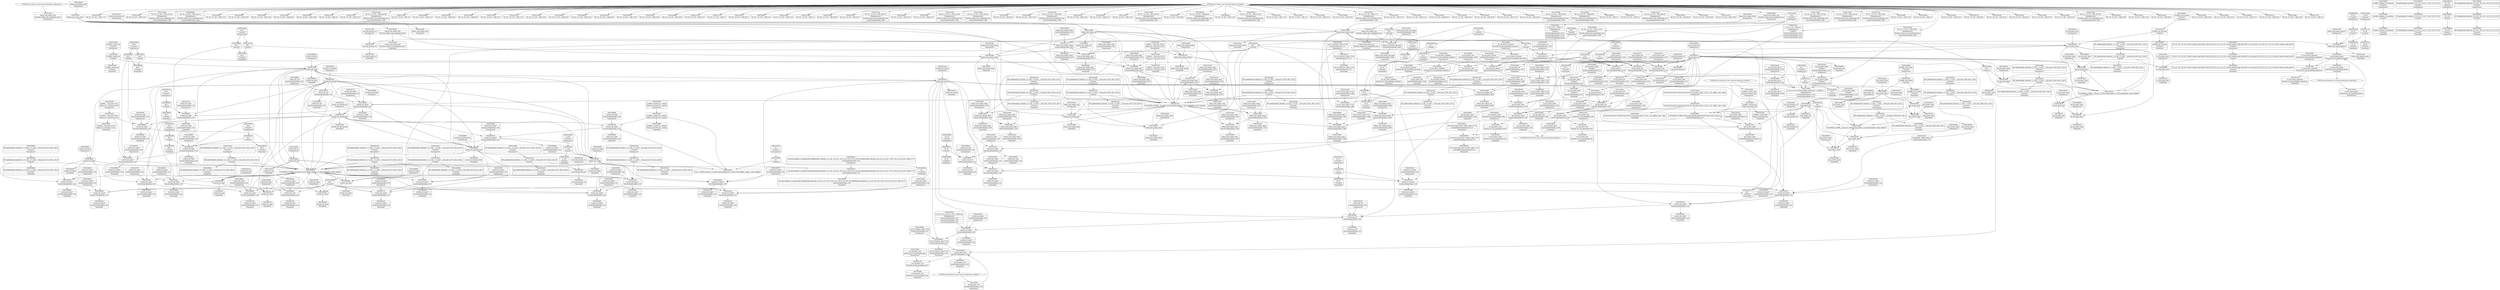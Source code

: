 digraph {
	CE0x52f8960 [shape=record,shape=Mrecord,label="{CE0x52f8960|current_sid:_tmp5|security/selinux/hooks.c,218|*SummSink*}"]
	CE0x52d3f40 [shape=record,shape=Mrecord,label="{CE0x52d3f40|i64*_getelementptr_inbounds_(_2_x_i64_,_2_x_i64_*___llvm_gcov_ctr98,_i64_0,_i64_1)|*Constant*}"]
	CE0x52aa0f0 [shape=record,shape=Mrecord,label="{CE0x52aa0f0|i32_0|*Constant*|*SummSource*}"]
	CE0x52f42c0 [shape=record,shape=Mrecord,label="{CE0x52f42c0|i8_1|*Constant*|*SummSink*}"]
	CE0x52c46c0 [shape=record,shape=Mrecord,label="{CE0x52c46c0|i64*_getelementptr_inbounds_(_6_x_i64_,_6_x_i64_*___llvm_gcov_ctr323,_i64_0,_i64_4)|*Constant*}"]
	CE0x52b1c90 [shape=record,shape=Mrecord,label="{CE0x52b1c90|i64_1|*Constant*}"]
	CE0x52c0910 [shape=record,shape=Mrecord,label="{CE0x52c0910|80:_i32,_112:_i8*,_:_CRE_44,45_}"]
	CE0x52bc4a0 [shape=record,shape=Mrecord,label="{CE0x52bc4a0|get_current:_tmp2|*SummSource*}"]
	CE0x52cae00 [shape=record,shape=Mrecord,label="{CE0x52cae00|80:_i32,_112:_i8*,_:_CRE_58,59_}"]
	CE0x52c1f00 [shape=record,shape=Mrecord,label="{CE0x52c1f00|selinux_sem_semop:_tmp10|security/selinux/hooks.c,5480|*SummSink*}"]
	CE0x52edc80 [shape=record,shape=Mrecord,label="{CE0x52edc80|current_sid:_if.end|*SummSink*}"]
	CE0x52c6b60 [shape=record,shape=Mrecord,label="{CE0x52c6b60|current_sid:_tmp12|security/selinux/hooks.c,218|*SummSource*}"]
	CE0x52c6cd0 [shape=record,shape=Mrecord,label="{CE0x52c6cd0|current_sid:_tmp12|security/selinux/hooks.c,218|*SummSink*}"]
	CE0x53033f0 [shape=record,shape=Mrecord,label="{CE0x53033f0|i64*_getelementptr_inbounds_(_2_x_i64_,_2_x_i64_*___llvm_gcov_ctr98,_i64_0,_i64_0)|*Constant*}"]
	CE0x52fd180 [shape=record,shape=Mrecord,label="{CE0x52fd180|current_sid:_tmp|*SummSink*}"]
	CE0x52f3550 [shape=record,shape=Mrecord,label="{CE0x52f3550|i64*_getelementptr_inbounds_(_11_x_i64_,_11_x_i64_*___llvm_gcov_ctr125,_i64_0,_i64_8)|*Constant*|*SummSink*}"]
	CE0x52f68b0 [shape=record,shape=Mrecord,label="{CE0x52f68b0|i64_2|*Constant*}"]
	CE0x52ec8a0 [shape=record,shape=Mrecord,label="{CE0x52ec8a0|current_sid:_tmp20|security/selinux/hooks.c,218|*SummSource*}"]
	CE0x52caa70 [shape=record,shape=Mrecord,label="{CE0x52caa70|80:_i32,_112:_i8*,_:_CRE_55,56_}"]
	CE0x52ad530 [shape=record,shape=Mrecord,label="{CE0x52ad530|selinux_sem_semop:_tmp8|security/selinux/hooks.c,5478|*SummSource*}"]
	CE0x4b76060 [shape=record,shape=Mrecord,label="{CE0x4b76060|selinux_sem_semop:_if.else}"]
	CE0x52f4150 [shape=record,shape=Mrecord,label="{CE0x52f4150|i8_1|*Constant*|*SummSource*}"]
	CE0x52a4b00 [shape=record,shape=Mrecord,label="{CE0x52a4b00|80:_i32,_112:_i8*,_:_CRE_136,144_|*MultipleSource*|Function::selinux_sem_semop&Arg::sma::|security/selinux/hooks.c,5480}"]
	CE0x52bf9d0 [shape=record,shape=Mrecord,label="{CE0x52bf9d0|current_sid:_tmp2|*SummSource*}"]
	CE0x52ca190 [shape=record,shape=Mrecord,label="{CE0x52ca190|GLOBAL:_current_sid|*Constant*|*SummSink*}"]
	CE0x52c2840 [shape=record,shape=Mrecord,label="{CE0x52c2840|i32_48|*Constant*|*SummSource*}"]
	CE0x52d3630 [shape=record,shape=Mrecord,label="{CE0x52d3630|i64*_getelementptr_inbounds_(_11_x_i64_,_11_x_i64_*___llvm_gcov_ctr125,_i64_0,_i64_6)|*Constant*}"]
	CE0x5301a10 [shape=record,shape=Mrecord,label="{CE0x5301a10|i32_22|*Constant*|*SummSource*}"]
	CE0x52f0bf0 [shape=record,shape=Mrecord,label="{CE0x52f0bf0|i32_(i32,_i32,_i16,_i32,_%struct.common_audit_data*)*_bitcast_(i32_(i32,_i32,_i16,_i32,_%struct.common_audit_data.495*)*_avc_has_perm_to_i32_(i32,_i32,_i16,_i32,_%struct.common_audit_data*)*)|*Constant*}"]
	CE0x52f2a90 [shape=record,shape=Mrecord,label="{CE0x52f2a90|avc_has_perm:_auditdata|Function::avc_has_perm&Arg::auditdata::|*SummSource*}"]
	CE0x52fd920 [shape=record,shape=Mrecord,label="{CE0x52fd920|current_sid:_call|security/selinux/hooks.c,218|*SummSink*}"]
	CE0x52c1ae0 [shape=record,shape=Mrecord,label="{CE0x52c1ae0|selinux_sem_semop:_tmp7|security/selinux/hooks.c,5476|*SummSource*}"]
	CE0x52c98b0 [shape=record,shape=Mrecord,label="{CE0x52c98b0|selinux_sem_semop:_tmp10|security/selinux/hooks.c,5480|*SummSource*}"]
	CE0x52f8080 [shape=record,shape=Mrecord,label="{CE0x52f8080|current_sid:_do.body|*SummSink*}"]
	CE0x52f45e0 [shape=record,shape=Mrecord,label="{CE0x52f45e0|_call_void_lockdep_rcu_suspicious(i8*_getelementptr_inbounds_(_25_x_i8_,_25_x_i8_*_.str3,_i32_0,_i32_0),_i32_218,_i8*_getelementptr_inbounds_(_45_x_i8_,_45_x_i8_*_.str12,_i32_0,_i32_0))_#10,_!dbg_!27727|security/selinux/hooks.c,218|*SummSource*}"]
	CE0x52f6740 [shape=record,shape=Mrecord,label="{CE0x52f6740|i64_3|*Constant*|*SummSource*}"]
	CE0x52f2940 [shape=record,shape=Mrecord,label="{CE0x52f2940|avc_has_perm:_auditdata|Function::avc_has_perm&Arg::auditdata::}"]
	CE0x52b5100 [shape=record,shape=Mrecord,label="{CE0x52b5100|selinux_sem_semop:_tmp5|security/selinux/hooks.c,5475|*SummSource*}"]
	CE0x52a4c90 [shape=record,shape=Mrecord,label="{CE0x52a4c90|80:_i32,_112:_i8*,_:_CRE_144,152_|*MultipleSource*|Function::selinux_sem_semop&Arg::sma::|security/selinux/hooks.c,5480}"]
	CE0x52c7de0 [shape=record,shape=Mrecord,label="{CE0x52c7de0|selinux_sem_semop:_tmp5|security/selinux/hooks.c,5475|*SummSink*}"]
	CE0x52bc5a0 [shape=record,shape=Mrecord,label="{CE0x52bc5a0|get_current:_tmp4|./arch/x86/include/asm/current.h,14|*SummSource*}"]
	CE0x52bc290 [shape=record,shape=Mrecord,label="{CE0x52bc290|_call_void_mcount()_#3}"]
	CE0x52b2fa0 [shape=record,shape=Mrecord,label="{CE0x52b2fa0|80:_i32,_112:_i8*,_:_CRE_76,80_|*MultipleSource*|Function::selinux_sem_semop&Arg::sma::|security/selinux/hooks.c,5480}"]
	CE0x52f3260 [shape=record,shape=Mrecord,label="{CE0x52f3260|current_sid:_tmp13|security/selinux/hooks.c,218}"]
	CE0x52fbf20 [shape=record,shape=Mrecord,label="{CE0x52fbf20|GLOBAL:_current_task|Global_var:current_task}"]
	CE0x52abd80 [shape=record,shape=Mrecord,label="{CE0x52abd80|selinux_sem_semop:_if.then|*SummSource*}"]
	CE0x52c1850 [shape=record,shape=Mrecord,label="{CE0x52c1850|selinux_sem_semop:_tmp4|security/selinux/hooks.c,5475|*SummSource*}"]
	CE0x52c5d40 [shape=record,shape=Mrecord,label="{CE0x52c5d40|selinux_sem_semop:_tmp6|security/selinux/hooks.c,5476}"]
	CE0x52f2410 [shape=record,shape=Mrecord,label="{CE0x52f2410|_ret_i32_%retval.0,_!dbg_!27728|security/selinux/avc.c,775}"]
	CE0x52f6820 [shape=record,shape=Mrecord,label="{CE0x52f6820|i64_3|*Constant*|*SummSink*}"]
	CE0x52b3f00 [shape=record,shape=Mrecord,label="{CE0x52b3f00|80:_i32,_112:_i8*,_:_CRE_37,38_}"]
	CE0x52b1790 [shape=record,shape=Mrecord,label="{CE0x52b1790|_call_void_mcount()_#3|*SummSource*}"]
	CE0x52ac840 [shape=record,shape=Mrecord,label="{CE0x52ac840|selinux_sem_semop:_tmp9|security/selinux/hooks.c,5478}"]
	CE0x5299320 [shape=record,shape=Mrecord,label="{CE0x5299320|_ret_%struct.task_struct*_%tmp4,_!dbg_!27714|./arch/x86/include/asm/current.h,14|*SummSource*}"]
	CE0x52eef30 [shape=record,shape=Mrecord,label="{CE0x52eef30|ipc_has_perm:_sid1|security/selinux/hooks.c,5136}"]
	CE0x52a1460 [shape=record,shape=Mrecord,label="{CE0x52a1460|i32_0|*Constant*|*SummSink*}"]
	CE0x52a96c0 [shape=record,shape=Mrecord,label="{CE0x52a96c0|80:_i32,_112:_i8*,_:_CRE_2,3_}"]
	CE0x52c2600 [shape=record,shape=Mrecord,label="{CE0x52c2600|selinux_sem_semop:_entry|*SummSink*}"]
	CE0x52b0ed0 [shape=record,shape=Mrecord,label="{CE0x52b0ed0|selinux_sem_semop:_tmp11|security/selinux/hooks.c,5480|*SummSource*}"]
	CE0x52d0750 [shape=record,shape=Mrecord,label="{CE0x52d0750|current_sid:_tmp1|*SummSink*}"]
	CE0x52f4d30 [shape=record,shape=Mrecord,label="{CE0x52f4d30|current_sid:_tmp10|security/selinux/hooks.c,218|*SummSource*}"]
	CE0x52c80c0 [shape=record,shape=Mrecord,label="{CE0x52c80c0|80:_i32,_112:_i8*,_:_CRE_24,25_}"]
	CE0x52c9f30 [shape=record,shape=Mrecord,label="{CE0x52c9f30|GLOBAL:_current_sid|*Constant*}"]
	CE0x52fb9f0 [shape=record,shape=Mrecord,label="{CE0x52fb9f0|current_sid:_tmp6|security/selinux/hooks.c,218|*SummSink*}"]
	CE0x52fb070 [shape=record,shape=Mrecord,label="{CE0x52fb070|current_sid:_tmp6|security/selinux/hooks.c,218|*SummSource*}"]
	CE0x52b1b90 [shape=record,shape=Mrecord,label="{CE0x52b1b90|selinux_sem_semop:_if.else|*SummSource*}"]
	CE0x52b2750 [shape=record,shape=Mrecord,label="{CE0x52b2750|80:_i32,_112:_i8*,_:_CRE_66,67_}"]
	CE0x52b4290 [shape=record,shape=Mrecord,label="{CE0x52b4290|80:_i32,_112:_i8*,_:_CRE_40,41_}"]
	CE0x52fa3a0 [shape=record,shape=Mrecord,label="{CE0x52fa3a0|GLOBAL:_current_sid.__warned|Global_var:current_sid.__warned}"]
	CE0x52af870 [shape=record,shape=Mrecord,label="{CE0x52af870|80:_i32,_112:_i8*,_:_CRE_30,31_}"]
	CE0x52f65a0 [shape=record,shape=Mrecord,label="{CE0x52f65a0|i64_5|*Constant*|*SummSource*}"]
	CE0x52b5300 [shape=record,shape=Mrecord,label="{CE0x52b5300|i32_3|*Constant*|*SummSink*}"]
	CE0x52caba0 [shape=record,shape=Mrecord,label="{CE0x52caba0|80:_i32,_112:_i8*,_:_CRE_56,57_}"]
	CE0x52bbe30 [shape=record,shape=Mrecord,label="{CE0x52bbe30|ipc_has_perm:_tmp1|*SummSink*}"]
	CE0x52a1890 [shape=record,shape=Mrecord,label="{CE0x52a1890|selinux_sem_semop:_if.end|*SummSource*}"]
	CE0x52d9050 [shape=record,shape=Mrecord,label="{CE0x52d9050|current_sid:_tmp17|security/selinux/hooks.c,218}"]
	CE0x52ef0a0 [shape=record,shape=Mrecord,label="{CE0x52ef0a0|ipc_has_perm:_sid1|security/selinux/hooks.c,5136|*SummSource*}"]
	CE0x52ef560 [shape=record,shape=Mrecord,label="{CE0x52ef560|avc_has_perm:_entry}"]
	CE0x52c1bf0 [shape=record,shape=Mrecord,label="{CE0x52c1bf0|GLOBAL:___llvm_gcov_ctr323|Global_var:__llvm_gcov_ctr323|*SummSource*}"]
	CE0x52eba00 [shape=record,shape=Mrecord,label="{CE0x52eba00|i8_4|*Constant*|*SummSink*}"]
	CE0x52b7960 [shape=record,shape=Mrecord,label="{CE0x52b7960|i32_10|*Constant*}"]
	CE0x52f9930 [shape=record,shape=Mrecord,label="{CE0x52f9930|GLOBAL:_lockdep_rcu_suspicious|*Constant*|*SummSource*}"]
	CE0x52ae530 [shape=record,shape=Mrecord,label="{CE0x52ae530|GLOBAL:_current_sid.__warned|Global_var:current_sid.__warned|*SummSource*}"]
	CE0x52999d0 [shape=record,shape=Mrecord,label="{CE0x52999d0|i32_78|*Constant*|*SummSource*}"]
	CE0x52b7c90 [shape=record,shape=Mrecord,label="{CE0x52b7c90|ipc_has_perm:_security|security/selinux/hooks.c,5131}"]
	CE0x52bc640 [shape=record,shape=Mrecord,label="{CE0x52bc640|ipc_has_perm:_ad|security/selinux/hooks.c, 5128|*SummSink*}"]
	CE0x52a3d10 [shape=record,shape=Mrecord,label="{CE0x52a3d10|selinux_sem_semop:_tmp1|*SummSink*}"]
	CE0x52ba080 [shape=record,shape=Mrecord,label="{CE0x52ba080|i64*_getelementptr_inbounds_(_2_x_i64_,_2_x_i64_*___llvm_gcov_ctr294,_i64_0,_i64_1)|*Constant*}"]
	CE0x52d98b0 [shape=record,shape=Mrecord,label="{CE0x52d98b0|current_sid:_tmp18|security/selinux/hooks.c,218}"]
	CE0x52ca940 [shape=record,shape=Mrecord,label="{CE0x52ca940|80:_i32,_112:_i8*,_:_CRE_54,55_}"]
	CE0x52f4e60 [shape=record,shape=Mrecord,label="{CE0x52f4e60|current_sid:_tmp10|security/selinux/hooks.c,218|*SummSink*}"]
	CE0x52f96d0 [shape=record,shape=Mrecord,label="{CE0x52f96d0|i8*_getelementptr_inbounds_(_25_x_i8_,_25_x_i8_*_.str3,_i32_0,_i32_0)|*Constant*|*SummSink*}"]
	CE0x52b5ac0 [shape=record,shape=Mrecord,label="{CE0x52b5ac0|ipc_has_perm:_tmp6|*LoadInst*|security/selinux/hooks.c,5134|*SummSink*}"]
	CE0x52edaf0 [shape=record,shape=Mrecord,label="{CE0x52edaf0|get_current:_entry|*SummSink*}"]
	CE0x52b9f70 [shape=record,shape=Mrecord,label="{CE0x52b9f70|get_current:_tmp3|*SummSource*}"]
	CE0x52b9e70 [shape=record,shape=Mrecord,label="{CE0x52b9e70|get_current:_tmp3}"]
	CE0x5302b10 [shape=record,shape=Mrecord,label="{CE0x5302b10|current_sid:_tmp23|security/selinux/hooks.c,218|*SummSink*}"]
	CE0x52d0cd0 [shape=record,shape=Mrecord,label="{CE0x52d0cd0|current_sid:_tmp9|security/selinux/hooks.c,218}"]
	CE0x53021a0 [shape=record,shape=Mrecord,label="{CE0x53021a0|COLLAPSED:_CMRE:_elem_0::|security/selinux/hooks.c,218}"]
	CE0x52ef870 [shape=record,shape=Mrecord,label="{CE0x52ef870|ipc_has_perm:_tmp7|security/selinux/hooks.c,5136}"]
	CE0x52a5060 [shape=record,shape=Mrecord,label="{CE0x52a5060|80:_i32,_112:_i8*,_:_CRE_160,168_|*MultipleSource*|Function::selinux_sem_semop&Arg::sma::|security/selinux/hooks.c,5480}"]
	CE0x52b2620 [shape=record,shape=Mrecord,label="{CE0x52b2620|80:_i32,_112:_i8*,_:_CRE_65,66_}"]
	CE0x52ca810 [shape=record,shape=Mrecord,label="{CE0x52ca810|80:_i32,_112:_i8*,_:_CRE_53,54_}"]
	CE0x52ec510 [shape=record,shape=Mrecord,label="{CE0x52ec510|current_sid:_tmp19|security/selinux/hooks.c,218|*SummSink*}"]
	CE0x52b2ae0 [shape=record,shape=Mrecord,label="{CE0x52b2ae0|80:_i32,_112:_i8*,_:_CRE_69,70_}"]
	"CONST[source:0(mediator),value:2(dynamic)][purpose:{subject}]"
	"CONST[source:1(input),value:2(dynamic)][purpose:{object}]"
	CE0x52bebb0 [shape=record,shape=Mrecord,label="{CE0x52bebb0|i64_0|*Constant*|*SummSink*}"]
	CE0x52f5640 [shape=record,shape=Mrecord,label="{CE0x52f5640|current_sid:_tobool|security/selinux/hooks.c,218}"]
	CE0x52be470 [shape=record,shape=Mrecord,label="{CE0x52be470|i64_2|*Constant*|*SummSink*}"]
	CE0x52ae2c0 [shape=record,shape=Mrecord,label="{CE0x52ae2c0|i64*_getelementptr_inbounds_(_2_x_i64_,_2_x_i64_*___llvm_gcov_ctr294,_i64_0,_i64_0)|*Constant*}"]
	CE0x52d8c80 [shape=record,shape=Mrecord,label="{CE0x52d8c80|i64*_getelementptr_inbounds_(_11_x_i64_,_11_x_i64_*___llvm_gcov_ctr125,_i64_0,_i64_9)|*Constant*}"]
	CE0x52cb3f0 [shape=record,shape=Mrecord,label="{CE0x52cb3f0|80:_i32,_112:_i8*,_:_CRE_63,64_}"]
	CE0x52b8ea0 [shape=record,shape=Mrecord,label="{CE0x52b8ea0|ipc_has_perm:_ipc_perms|Function::ipc_has_perm&Arg::ipc_perms::}"]
	CE0x52d0450 [shape=record,shape=Mrecord,label="{CE0x52d0450|current_sid:_tmp1}"]
	CE0x52d0dd0 [shape=record,shape=Mrecord,label="{CE0x52d0dd0|current_sid:_tmp9|security/selinux/hooks.c,218|*SummSource*}"]
	CE0x52b43c0 [shape=record,shape=Mrecord,label="{CE0x52b43c0|80:_i32,_112:_i8*,_:_CRE_41,42_}"]
	CE0x52b8e30 [shape=record,shape=Mrecord,label="{CE0x52b8e30|ipc_has_perm:_perms|Function::ipc_has_perm&Arg::perms::}"]
	CE0x52baba0 [shape=record,shape=Mrecord,label="{CE0x52baba0|COLLAPSED:_GCMRE___llvm_gcov_ctr125_internal_global_11_x_i64_zeroinitializer:_elem_0:default:}"]
	CE0x52eb7e0 [shape=record,shape=Mrecord,label="{CE0x52eb7e0|i64*_getelementptr_inbounds_(_11_x_i64_,_11_x_i64_*___llvm_gcov_ctr125,_i64_0,_i64_8)|*Constant*|*SummSource*}"]
	CE0x52a17d0 [shape=record,shape=Mrecord,label="{CE0x52a17d0|selinux_sem_semop:_if.then}"]
	CE0x52b0800 [shape=record,shape=Mrecord,label="{CE0x52b0800|80:_i32,_112:_i8*,_:_CRE_12,13_}"]
	CE0x52be400 [shape=record,shape=Mrecord,label="{CE0x52be400|selinux_sem_semop:_tobool|security/selinux/hooks.c,5475|*SummSink*}"]
	CE0x52ec4a0 [shape=record,shape=Mrecord,label="{CE0x52ec4a0|i64*_getelementptr_inbounds_(_11_x_i64_,_11_x_i64_*___llvm_gcov_ctr125,_i64_0,_i64_10)|*Constant*|*SummSink*}"]
	CE0x52ad8a0 [shape=record,shape=Mrecord,label="{CE0x52ad8a0|i64*_getelementptr_inbounds_(_11_x_i64_,_11_x_i64_*___llvm_gcov_ctr125,_i64_0,_i64_1)|*Constant*}"]
	CE0x52ad4c0 [shape=record,shape=Mrecord,label="{CE0x52ad4c0|selinux_sem_semop:_tmp8|security/selinux/hooks.c,5478}"]
	CE0x52baf50 [shape=record,shape=Mrecord,label="{CE0x52baf50|%struct.task_struct*_(%struct.task_struct**)*_asm_movq_%gs:$_1:P_,$0_,_r,im,_dirflag_,_fpsr_,_flags_|*SummSink*}"]
	CE0x53018e0 [shape=record,shape=Mrecord,label="{CE0x53018e0|i32_22|*Constant*}"]
	CE0x52f0000 [shape=record,shape=Mrecord,label="{CE0x52f0000|ipc_has_perm:_sclass|security/selinux/hooks.c,5136|*SummSource*}"]
	CE0x52b54a0 [shape=record,shape=Mrecord,label="{CE0x52b54a0|ipc_has_perm:_key|security/selinux/hooks.c,5134}"]
	CE0x52b18c0 [shape=record,shape=Mrecord,label="{CE0x52b18c0|get_current:_tmp|*SummSink*}"]
	CE0x52ca240 [shape=record,shape=Mrecord,label="{CE0x52ca240|current_sid:_entry}"]
	CE0x52b19a0 [shape=record,shape=Mrecord,label="{CE0x52b19a0|selinux_sem_semop:_tmp}"]
	CE0x52adcb0 [shape=record,shape=Mrecord,label="{CE0x52adcb0|get_current:_tmp3|*SummSink*}"]
	CE0x52cb970 [shape=record,shape=Mrecord,label="{CE0x52cb970|selinux_sem_semop:_sem_perm|security/selinux/hooks.c,5480|*SummSource*}"]
	CE0x52bc430 [shape=record,shape=Mrecord,label="{CE0x52bc430|get_current:_tmp2}"]
	CE0x52cb2c0 [shape=record,shape=Mrecord,label="{CE0x52cb2c0|80:_i32,_112:_i8*,_:_CRE_62,63_}"]
	CE0x52c28b0 [shape=record,shape=Mrecord,label="{CE0x52c28b0|i32_16|*Constant*}"]
	CE0x52bd190 [shape=record,shape=Mrecord,label="{CE0x52bd190|current_sid:_tmp8|security/selinux/hooks.c,218}"]
	CE0x52f1f30 [shape=record,shape=Mrecord,label="{CE0x52f1f30|avc_has_perm:_tclass|Function::avc_has_perm&Arg::tclass::}"]
	CE0x5302320 [shape=record,shape=Mrecord,label="{CE0x5302320|current_sid:_tmp22|security/selinux/hooks.c,218}"]
	CE0x52c0250 [shape=record,shape=Mrecord,label="{CE0x52c0250|_call_void_mcount()_#3|*SummSink*}"]
	CE0x52f02b0 [shape=record,shape=Mrecord,label="{CE0x52f02b0|ipc_has_perm:_tmp8|security/selinux/hooks.c,5136}"]
	CE0x678ffb0 [shape=record,shape=Mrecord,label="{CE0x678ffb0|selinux_sem_semop:_bb|*SummSink*}"]
	CE0x52c09f0 [shape=record,shape=Mrecord,label="{CE0x52c09f0|80:_i32,_112:_i8*,_:_CRE_45,46_}"]
	CE0x52a4110 [shape=record,shape=Mrecord,label="{CE0x52a4110|selinux_sem_semop:_tobool|security/selinux/hooks.c,5475}"]
	CE0x52fa140 [shape=record,shape=Mrecord,label="{CE0x52fa140|current_sid:_tmp7|security/selinux/hooks.c,218|*SummSink*}"]
	CE0x52b30d0 [shape=record,shape=Mrecord,label="{CE0x52b30d0|80:_i32,_112:_i8*,_:_CRE_80,84_|*MultipleSource*|Function::selinux_sem_semop&Arg::sma::|security/selinux/hooks.c,5480}"]
	CE0x52f24f0 [shape=record,shape=Mrecord,label="{CE0x52f24f0|avc_has_perm:_requested|Function::avc_has_perm&Arg::requested::}"]
	CE0x52d0560 [shape=record,shape=Mrecord,label="{CE0x52d0560|current_sid:_tmp1|*SummSource*}"]
	CE0x52eeae0 [shape=record,shape=Mrecord,label="{CE0x52eeae0|ipc_has_perm:_ipc_id|security/selinux/hooks.c,5134|*SummSource*}"]
	CE0x52cc940 [shape=record,shape=Mrecord,label="{CE0x52cc940|ipc_has_perm:_tmp5|security/selinux/hooks.c,5131|*SummSource*}"]
	CE0x52c7110 [shape=record,shape=Mrecord,label="{CE0x52c7110|80:_i32,_112:_i8*,_:_CRE_4,5_}"]
	CE0x5301650 [shape=record,shape=Mrecord,label="{CE0x5301650|current_sid:_tmp21|security/selinux/hooks.c,218|*SummSink*}"]
	CE0x52a4530 [shape=record,shape=Mrecord,label="{CE0x52a4530|selinux_sem_semop:_tmp1}"]
	CE0x52a1640 [shape=record,shape=Mrecord,label="{CE0x52a1640|GLOBAL:___llvm_gcov_ctr323|Global_var:__llvm_gcov_ctr323}"]
	CE0x52b2d40 [shape=record,shape=Mrecord,label="{CE0x52b2d40|80:_i32,_112:_i8*,_:_CRE_71,72_}"]
	CE0x52a1960 [shape=record,shape=Mrecord,label="{CE0x52a1960|selinux_sem_semop:_if.end}"]
	CE0x52bb2c0 [shape=record,shape=Mrecord,label="{CE0x52bb2c0|_call_void_mcount()_#3|*SummSink*}"]
	CE0x683e900 [shape=record,shape=Mrecord,label="{CE0x683e900|i32_16|*Constant*|*SummSource*}"]
	CE0x52f9d90 [shape=record,shape=Mrecord,label="{CE0x52f9d90|current_sid:_tmp8|security/selinux/hooks.c,218|*SummSource*}"]
	CE0x52d8fe0 [shape=record,shape=Mrecord,label="{CE0x52d8fe0|i64*_getelementptr_inbounds_(_11_x_i64_,_11_x_i64_*___llvm_gcov_ctr125,_i64_0,_i64_9)|*Constant*|*SummSink*}"]
	CE0x52a61e0 [shape=record,shape=Mrecord,label="{CE0x52a61e0|ipc_has_perm:_tmp}"]
	CE0x52990e0 [shape=record,shape=Mrecord,label="{CE0x52990e0|_ret_i32_%tmp24,_!dbg_!27742|security/selinux/hooks.c,220|*SummSource*}"]
	CE0x52d8060 [shape=record,shape=Mrecord,label="{CE0x52d8060|i32_218|*Constant*}"]
	CE0x52f0a20 [shape=record,shape=Mrecord,label="{CE0x52f0a20|ipc_has_perm:_call2|security/selinux/hooks.c,5136|*SummSink*}"]
	CE0x52c3c00 [shape=record,shape=Mrecord,label="{CE0x52c3c00|80:_i32,_112:_i8*,_:_CRE_21,22_}"]
	CE0x52a4e60 [shape=record,shape=Mrecord,label="{CE0x52a4e60|80:_i32,_112:_i8*,_:_CRE_152,160_|*MultipleSource*|Function::selinux_sem_semop&Arg::sma::|security/selinux/hooks.c,5480}"]
	CE0x5302940 [shape=record,shape=Mrecord,label="{CE0x5302940|current_sid:_tmp23|security/selinux/hooks.c,218|*SummSource*}"]
	CE0x52bf960 [shape=record,shape=Mrecord,label="{CE0x52bf960|current_sid:_tmp2}"]
	CE0x52f5c50 [shape=record,shape=Mrecord,label="{CE0x52f5c50|i64*_getelementptr_inbounds_(_2_x_i64_,_2_x_i64_*___llvm_gcov_ctr98,_i64_0,_i64_1)|*Constant*|*SummSource*}"]
	CE0x52f3160 [shape=record,shape=Mrecord,label="{CE0x52f3160|current_sid:_do.end}"]
	CE0x52f0ee0 [shape=record,shape=Mrecord,label="{CE0x52f0ee0|i32_(i32,_i32,_i16,_i32,_%struct.common_audit_data*)*_bitcast_(i32_(i32,_i32,_i16,_i32,_%struct.common_audit_data.495*)*_avc_has_perm_to_i32_(i32,_i32,_i16,_i32,_%struct.common_audit_data*)*)|*Constant*|*SummSink*}"]
	CE0x52b6d00 [shape=record,shape=Mrecord,label="{CE0x52b6d00|80:_i32,_112:_i8*,_:_CRE_104,112_|*MultipleSource*|Function::selinux_sem_semop&Arg::sma::|security/selinux/hooks.c,5480}"]
	CE0x52afad0 [shape=record,shape=Mrecord,label="{CE0x52afad0|80:_i32,_112:_i8*,_:_CRE_32,33_}"]
	CE0x52f4c00 [shape=record,shape=Mrecord,label="{CE0x52f4c00|current_sid:_tmp10|security/selinux/hooks.c,218}"]
	CE0x5298dd0 [shape=record,shape=Mrecord,label="{CE0x5298dd0|current_sid:_entry|*SummSource*}"]
	CE0x52f28d0 [shape=record,shape=Mrecord,label="{CE0x52f28d0|current_sid:_if.end|*SummSource*}"]
	CE0x52c1730 [shape=record,shape=Mrecord,label="{CE0x52c1730|selinux_sem_semop:_tmp4|security/selinux/hooks.c,5475}"]
	CE0x52efe80 [shape=record,shape=Mrecord,label="{CE0x52efe80|ipc_has_perm:_sclass|security/selinux/hooks.c,5136}"]
	CE0x52f08b0 [shape=record,shape=Mrecord,label="{CE0x52f08b0|ipc_has_perm:_call2|security/selinux/hooks.c,5136|*SummSource*}"]
	CE0x532a500 [shape=record,shape=Mrecord,label="{CE0x532a500|%struct.task_struct*_(%struct.task_struct**)*_asm_movq_%gs:$_1:P_,$0_,_r,im,_dirflag_,_fpsr_,_flags_}"]
	CE0x52b4df0 [shape=record,shape=Mrecord,label="{CE0x52b4df0|i32_0|*Constant*}"]
	CE0x52c9920 [shape=record,shape=Mrecord,label="{CE0x52c9920|ipc_has_perm:_tmp2}"]
	CE0x52f2dd0 [shape=record,shape=Mrecord,label="{CE0x52f2dd0|_ret_i32_%retval.0,_!dbg_!27728|security/selinux/avc.c,775|*SummSource*}"]
	CE0x52d8880 [shape=record,shape=Mrecord,label="{CE0x52d8880|i8*_getelementptr_inbounds_(_45_x_i8_,_45_x_i8_*_.str12,_i32_0,_i32_0)|*Constant*}"]
	CE0x52cc150 [shape=record,shape=Mrecord,label="{CE0x52cc150|ipc_has_perm:_type|security/selinux/hooks.c,5133|*SummSink*}"]
	CE0x52ec3f0 [shape=record,shape=Mrecord,label="{CE0x52ec3f0|i64*_getelementptr_inbounds_(_11_x_i64_,_11_x_i64_*___llvm_gcov_ctr125,_i64_0,_i64_10)|*Constant*|*SummSource*}"]
	CE0x52da3a0 [shape=record,shape=Mrecord,label="{CE0x52da3a0|i32_1|*Constant*|*SummSink*}"]
	CE0x5316250 [shape=record,shape=Mrecord,label="{CE0x5316250|get_current:_tmp}"]
	CE0x52cf360 [shape=record,shape=Mrecord,label="{CE0x52cf360|i8_4|*Constant*|*SummSource*}"]
	CE0x52b44f0 [shape=record,shape=Mrecord,label="{CE0x52b44f0|80:_i32,_112:_i8*,_:_CRE_42,43_}"]
	CE0x52f9140 [shape=record,shape=Mrecord,label="{CE0x52f9140|i8*_getelementptr_inbounds_(_25_x_i8_,_25_x_i8_*_.str3,_i32_0,_i32_0)|*Constant*|*SummSource*}"]
	CE0x52a8da0 [shape=record,shape=Mrecord,label="{CE0x52a8da0|i64_1|*Constant*|*SummSource*}"]
	CE0x52ebeb0 [shape=record,shape=Mrecord,label="{CE0x52ebeb0|current_sid:_tmp19|security/selinux/hooks.c,218}"]
	CE0x52b99c0 [shape=record,shape=Mrecord,label="{CE0x52b99c0|_ret_i32_%call2,_!dbg_!27728|security/selinux/hooks.c,5136|*SummSink*}"]
	CE0x52ac6a0 [shape=record,shape=Mrecord,label="{CE0x52ac6a0|selinux_sem_semop:_tmp9|security/selinux/hooks.c,5478|*SummSink*}"]
	CE0x52d2b60 [shape=record,shape=Mrecord,label="{CE0x52d2b60|GLOBAL:___llvm_gcov_ctr125|Global_var:__llvm_gcov_ctr125|*SummSource*}"]
	CE0x52b9590 [shape=record,shape=Mrecord,label="{CE0x52b9590|ipc_has_perm:_bb|*SummSink*}"]
	CE0x52b0d60 [shape=record,shape=Mrecord,label="{CE0x52b0d60|selinux_sem_semop:_tmp11|security/selinux/hooks.c,5480}"]
	CE0x52d2a30 [shape=record,shape=Mrecord,label="{CE0x52d2a30|GLOBAL:___llvm_gcov_ctr125|Global_var:__llvm_gcov_ctr125}"]
	CE0x52bc840 [shape=record,shape=Mrecord,label="{CE0x52bc840|i64*_getelementptr_inbounds_(_11_x_i64_,_11_x_i64_*___llvm_gcov_ctr125,_i64_0,_i64_1)|*Constant*|*SummSink*}"]
	CE0x52a07a0 [shape=record,shape=Mrecord,label="{CE0x52a07a0|selinux_sem_semop:_bb|*SummSource*}"]
	CE0x5303a40 [shape=record,shape=Mrecord,label="{CE0x5303a40|i64*_getelementptr_inbounds_(_2_x_i64_,_2_x_i64_*___llvm_gcov_ctr98,_i64_0,_i64_0)|*Constant*|*SummSource*}"]
	CE0x52b4ff0 [shape=record,shape=Mrecord,label="{CE0x52b4ff0|selinux_sem_semop:_tmp5|security/selinux/hooks.c,5475}"]
	CE0x52bcc50 [shape=record,shape=Mrecord,label="{CE0x52bcc50|ipc_has_perm:_tmp|*SummSink*}"]
	CE0x52f75e0 [shape=record,shape=Mrecord,label="{CE0x52f75e0|current_sid:_tmp4|security/selinux/hooks.c,218|*SummSource*}"]
	CE0x52c2920 [shape=record,shape=Mrecord,label="{CE0x52c2920|i32_48|*Constant*|*SummSink*}"]
	CE0x529aab0 [shape=record,shape=Mrecord,label="{CE0x529aab0|ipc_has_perm:_security|security/selinux/hooks.c,5131|*SummSource*}"]
	CE0x52cbeb0 [shape=record,shape=Mrecord,label="{CE0x52cbeb0|ipc_has_perm:_tmp4|*LoadInst*|security/selinux/hooks.c,5131|*SummSource*}"]
	CE0x52d0a70 [shape=record,shape=Mrecord,label="{CE0x52d0a70|i64*_getelementptr_inbounds_(_2_x_i64_,_2_x_i64_*___llvm_gcov_ctr294,_i64_0,_i64_1)|*Constant*|*SummSink*}"]
	CE0x5302d30 [shape=record,shape=Mrecord,label="{CE0x5302d30|i32_1|*Constant*}"]
	CE0x52afe60 [shape=record,shape=Mrecord,label="{CE0x52afe60|80:_i32,_112:_i8*,_:_CRE_35,36_}"]
	CE0x52c0eb0 [shape=record,shape=Mrecord,label="{CE0x52c0eb0|80:_i32,_112:_i8*,_:_CRE_49,50_}"]
	"CONST[source:0(mediator),value:0(static)][purpose:{operation}]"
	CE0x52b58a0 [shape=record,shape=Mrecord,label="{CE0x52b58a0|ipc_has_perm:_sid1|security/selinux/hooks.c,5136|*SummSink*}"]
	CE0x52a3fc0 [shape=record,shape=Mrecord,label="{CE0x52a3fc0|selinux_sem_semop:_entry}"]
	CE0x52da300 [shape=record,shape=Mrecord,label="{CE0x52da300|i32_1|*Constant*|*SummSource*}"]
	CE0x52d2da0 [shape=record,shape=Mrecord,label="{CE0x52d2da0|ipc_has_perm:_call|security/selinux/hooks.c,5129}"]
	CE0x52cf9d0 [shape=record,shape=Mrecord,label="{CE0x52cf9d0|GLOBAL:_lockdep_rcu_suspicious|*Constant*}"]
	CE0x52eb3d0 [shape=record,shape=Mrecord,label="{CE0x52eb3d0|i1_true|*Constant*|*SummSource*}"]
	CE0x52f0430 [shape=record,shape=Mrecord,label="{CE0x52f0430|ipc_has_perm:_tmp8|security/selinux/hooks.c,5136|*SummSource*}"]
	CE0x52bac10 [shape=record,shape=Mrecord,label="{CE0x52bac10|current_sid:_tmp|*SummSource*}"]
	CE0x52c69e0 [shape=record,shape=Mrecord,label="{CE0x52c69e0|current_sid:_tmp12|security/selinux/hooks.c,218}"]
	CE0x52a9320 [shape=record,shape=Mrecord,label="{CE0x52a9320|selinux_sem_semop:_call|security/selinux/hooks.c,5480|*SummSink*}"]
	CE0x52b2880 [shape=record,shape=Mrecord,label="{CE0x52b2880|80:_i32,_112:_i8*,_:_CRE_67,68_}"]
	CE0x52d2ea0 [shape=record,shape=Mrecord,label="{CE0x52d2ea0|ipc_has_perm:_tmp3}"]
	CE0x52cfc30 [shape=record,shape=Mrecord,label="{CE0x52cfc30|_call_void_mcount()_#3}"]
	CE0x52c7240 [shape=record,shape=Mrecord,label="{CE0x52c7240|80:_i32,_112:_i8*,_:_CRE_5,6_}"]
	CE0x52c1240 [shape=record,shape=Mrecord,label="{CE0x52c1240|80:_i32,_112:_i8*,_:_CRE_52,53_}"]
	CE0x5299560 [shape=record,shape=Mrecord,label="{CE0x5299560|_ret_%struct.task_struct*_%tmp4,_!dbg_!27714|./arch/x86/include/asm/current.h,14|*SummSink*}"]
	CE0x52f18f0 [shape=record,shape=Mrecord,label="{CE0x52f18f0|avc_has_perm:_ssid|Function::avc_has_perm&Arg::ssid::|*SummSink*}"]
	CE0x52f7040 [shape=record,shape=Mrecord,label="{CE0x52f7040|i64*_getelementptr_inbounds_(_11_x_i64_,_11_x_i64_*___llvm_gcov_ctr125,_i64_0,_i64_0)|*Constant*|*SummSource*}"]
	CE0x52f1790 [shape=record,shape=Mrecord,label="{CE0x52f1790|avc_has_perm:_ssid|Function::avc_has_perm&Arg::ssid::}"]
	CE0x52faef0 [shape=record,shape=Mrecord,label="{CE0x52faef0|current_sid:_tmp6|security/selinux/hooks.c,218}"]
	CE0x52f3ae0 [shape=record,shape=Mrecord,label="{CE0x52f3ae0|current_sid:_tmp16|security/selinux/hooks.c,218}"]
	CE0x52fc000 [shape=record,shape=Mrecord,label="{CE0x52fc000|GLOBAL:_current_task|Global_var:current_task|*SummSource*}"]
	CE0x52f7680 [shape=record,shape=Mrecord,label="{CE0x52f7680|current_sid:_tmp4|security/selinux/hooks.c,218|*SummSink*}"]
	CE0x52a55d0 [shape=record,shape=Mrecord,label="{CE0x52a55d0|80:_i32,_112:_i8*,_:_CRE_184,188_|*MultipleSource*|Function::selinux_sem_semop&Arg::sma::|security/selinux/hooks.c,5480}"]
	CE0x52c74a0 [shape=record,shape=Mrecord,label="{CE0x52c74a0|80:_i32,_112:_i8*,_:_CRE_7,8_}"]
	CE0x5312280 [shape=record,shape=Mrecord,label="{CE0x5312280|get_current:_tmp4|./arch/x86/include/asm/current.h,14|*SummSink*}"]
	CE0x52c4650 [shape=record,shape=Mrecord,label="{CE0x52c4650|selinux_sem_semop:_tmp7|security/selinux/hooks.c,5476|*SummSink*}"]
	CE0x52a5b40 [shape=record,shape=Mrecord,label="{CE0x52a5b40|selinux_sem_semop:_call|security/selinux/hooks.c,5480}"]
	CE0x52ee370 [shape=record,shape=Mrecord,label="{CE0x52ee370|ipc_has_perm:_u|security/selinux/hooks.c,5134}"]
	CE0x5299960 [shape=record,shape=Mrecord,label="{CE0x5299960|i32_78|*Constant*|*SummSink*}"]
	CE0x52b06d0 [shape=record,shape=Mrecord,label="{CE0x52b06d0|80:_i32,_112:_i8*,_:_CRE_11,12_}"]
	CE0x52fc150 [shape=record,shape=Mrecord,label="{CE0x52fc150|current_sid:_land.lhs.true}"]
	CE0x52f1830 [shape=record,shape=Mrecord,label="{CE0x52f1830|avc_has_perm:_ssid|Function::avc_has_perm&Arg::ssid::|*SummSource*}"]
	CE0x52b1620 [shape=record,shape=Mrecord,label="{CE0x52b1620|selinux_sem_semop:_tmp4|security/selinux/hooks.c,5475|*SummSink*}"]
	CE0x52f7e00 [shape=record,shape=Mrecord,label="{CE0x52f7e00|current_sid:_land.lhs.true|*SummSink*}"]
	CE0x52eda10 [shape=record,shape=Mrecord,label="{CE0x52eda10|get_current:_entry|*SummSource*}"]
	CE0x52ed120 [shape=record,shape=Mrecord,label="{CE0x52ed120|current_sid:_call4|security/selinux/hooks.c,218|*SummSource*}"]
	CE0x52bd3e0 [shape=record,shape=Mrecord,label="{CE0x52bd3e0|0:_i8,_:_GCMR_current_sid.__warned_internal_global_i8_0,_section_.data.unlikely_,_align_1:_elem_0:default:}"]
	CE0x52b4160 [shape=record,shape=Mrecord,label="{CE0x52b4160|80:_i32,_112:_i8*,_:_CRE_39,40_}"]
	CE0x52b29b0 [shape=record,shape=Mrecord,label="{CE0x52b29b0|80:_i32,_112:_i8*,_:_CRE_68,69_}"]
	CE0x52f21d0 [shape=record,shape=Mrecord,label="{CE0x52f21d0|avc_has_perm:_tclass|Function::avc_has_perm&Arg::tclass::|*SummSink*}"]
	CE0x52bb8a0 [shape=record,shape=Mrecord,label="{CE0x52bb8a0|current_sid:_tobool1|security/selinux/hooks.c,218|*SummSink*}"]
	CE0x52ec1a0 [shape=record,shape=Mrecord,label="{CE0x52ec1a0|i64*_getelementptr_inbounds_(_11_x_i64_,_11_x_i64_*___llvm_gcov_ctr125,_i64_0,_i64_10)|*Constant*}"]
	CE0x52c3ad0 [shape=record,shape=Mrecord,label="{CE0x52c3ad0|80:_i32,_112:_i8*,_:_CRE_20,21_}"]
	CE0x52f5d80 [shape=record,shape=Mrecord,label="{CE0x52f5d80|current_sid:_if.then}"]
	CE0x52b5c00 [shape=record,shape=Mrecord,label="{CE0x52b5c00|current_sid:_do.end|*SummSource*}"]
	CE0x52ed930 [shape=record,shape=Mrecord,label="{CE0x52ed930|get_current:_entry}"]
	CE0x52b8b60 [shape=record,shape=Mrecord,label="{CE0x52b8b60|ipc_has_perm:_ipc_perms|Function::ipc_has_perm&Arg::ipc_perms::|*SummSink*}"]
	CE0x52f9480 [shape=record,shape=Mrecord,label="{CE0x52f9480|i8*_getelementptr_inbounds_(_25_x_i8_,_25_x_i8_*_.str3,_i32_0,_i32_0)|*Constant*}"]
	CE0x52b59a0 [shape=record,shape=Mrecord,label="{CE0x52b59a0|ipc_has_perm:_tmp6|*LoadInst*|security/selinux/hooks.c,5134|*SummSource*}"]
	CE0x52b1930 [shape=record,shape=Mrecord,label="{CE0x52b1930|selinux_sem_semop:_tmp|*SummSource*}"]
	CE0x52f87f0 [shape=record,shape=Mrecord,label="{CE0x52f87f0|current_sid:_tmp5|security/selinux/hooks.c,218|*SummSource*}"]
	CE0x52ac9b0 [shape=record,shape=Mrecord,label="{CE0x52ac9b0|selinux_sem_semop:_tmp9|security/selinux/hooks.c,5478|*SummSource*}"]
	CE0x5301e80 [shape=record,shape=Mrecord,label="{CE0x5301e80|current_sid:_security|security/selinux/hooks.c,218|*SummSink*}"]
	CE0x5298e60 [shape=record,shape=Mrecord,label="{CE0x5298e60|current_sid:_entry|*SummSink*}"]
	CE0x52c6e00 [shape=record,shape=Mrecord,label="{CE0x52c6e00|ipc_has_perm:_tmp3|*SummSink*}"]
	CE0x52bc330 [shape=record,shape=Mrecord,label="{CE0x52bc330|_call_void_mcount()_#3|*SummSource*}"]
	CE0x52cacd0 [shape=record,shape=Mrecord,label="{CE0x52cacd0|80:_i32,_112:_i8*,_:_CRE_57,58_}"]
	CE0x52ca0b0 [shape=record,shape=Mrecord,label="{CE0x52ca0b0|GLOBAL:_current_sid|*Constant*|*SummSource*}"]
	CE0x52d3760 [shape=record,shape=Mrecord,label="{CE0x52d3760|i64*_getelementptr_inbounds_(_11_x_i64_,_11_x_i64_*___llvm_gcov_ctr125,_i64_0,_i64_6)|*Constant*|*SummSource*}"]
	CE0x5316470 [shape=record,shape=Mrecord,label="{CE0x5316470|get_current:_tmp|*SummSource*}"]
	CE0x52c5cd0 [shape=record,shape=Mrecord,label="{CE0x52c5cd0|selinux_sem_semop:_tmp6|security/selinux/hooks.c,5476|*SummSource*}"]
	CE0x52c39a0 [shape=record,shape=Mrecord,label="{CE0x52c39a0|80:_i32,_112:_i8*,_:_CRE_19,20_}"]
	CE0x52cb060 [shape=record,shape=Mrecord,label="{CE0x52cb060|80:_i32,_112:_i8*,_:_CRE_60,61_}"]
	CE0x52ed530 [shape=record,shape=Mrecord,label="{CE0x52ed530|GLOBAL:_get_current|*Constant*}"]
	CE0x52b4620 [shape=record,shape=Mrecord,label="{CE0x52b4620|80:_i32,_112:_i8*,_:_CRE_43,44_}"]
	CE0x532a5e0 [shape=record,shape=Mrecord,label="{CE0x532a5e0|%struct.task_struct*_(%struct.task_struct**)*_asm_movq_%gs:$_1:P_,$0_,_r,im,_dirflag_,_fpsr_,_flags_|*SummSource*}"]
	CE0x52b9c20 [shape=record,shape=Mrecord,label="{CE0x52b9c20|ipc_has_perm:_bb}"]
	CE0x52ad970 [shape=record,shape=Mrecord,label="{CE0x52ad970|i64*_getelementptr_inbounds_(_11_x_i64_,_11_x_i64_*___llvm_gcov_ctr125,_i64_0,_i64_1)|*Constant*|*SummSource*}"]
	CE0x52cf650 [shape=record,shape=Mrecord,label="{CE0x52cf650|current_sid:_tmp15|security/selinux/hooks.c,218|*SummSource*}"]
	CE0x52b2520 [shape=record,shape=Mrecord,label="{CE0x52b2520|80:_i32,_112:_i8*,_:_CRE_64,65_}"]
	CE0x52c65f0 [shape=record,shape=Mrecord,label="{CE0x52c65f0|current_sid:_tmp11|security/selinux/hooks.c,218}"]
	CE0x52c0140 [shape=record,shape=Mrecord,label="{CE0x52c0140|_call_void_mcount()_#3|*SummSource*}"]
	CE0x52ee460 [shape=record,shape=Mrecord,label="{CE0x52ee460|ipc_has_perm:_u|security/selinux/hooks.c,5134|*SummSource*}"]
	CE0x52c5650 [shape=record,shape=Mrecord,label="{CE0x52c5650|selinux_sem_semop:_tmp1|*SummSource*}"]
	CE0x52c3f10 [shape=record,shape=Mrecord,label="{CE0x52c3f10|_call_void_mcount()_#3}"]
	CE0x52ef5d0 [shape=record,shape=Mrecord,label="{CE0x52ef5d0|0:_i16,_4:_i32,_:_CRE_0,2_|*MultipleSource*|*LoadInst*|security/selinux/hooks.c,5131|security/selinux/hooks.c,5131|security/selinux/hooks.c,5136}"]
	CE0x52b1400 [shape=record,shape=Mrecord,label="{CE0x52b1400|get_current:_tmp1|*SummSource*}"]
	CE0x52c8450 [shape=record,shape=Mrecord,label="{CE0x52c8450|80:_i32,_112:_i8*,_:_CRE_27,28_}"]
	CE0x5299040 [shape=record,shape=Mrecord,label="{CE0x5299040|_ret_i32_%tmp24,_!dbg_!27742|security/selinux/hooks.c,220}"]
	CE0x52eb540 [shape=record,shape=Mrecord,label="{CE0x52eb540|i1_true|*Constant*|*SummSink*}"]
	CE0x52bb9d0 [shape=record,shape=Mrecord,label="{CE0x52bb9d0|i64_5|*Constant*}"]
	CE0x6938e60 [shape=record,shape=Mrecord,label="{CE0x6938e60|selinux_sem_semop:_tmp3|security/selinux/hooks.c,5475|*SummSource*}"]
	CE0x52f2c10 [shape=record,shape=Mrecord,label="{CE0x52f2c10|avc_has_perm:_auditdata|Function::avc_has_perm&Arg::auditdata::|*SummSink*}"]
	CE0x52bbd90 [shape=record,shape=Mrecord,label="{CE0x52bbd90|ipc_has_perm:_tmp1|*SummSource*}"]
	CE0x52cbe40 [shape=record,shape=Mrecord,label="{CE0x52cbe40|ipc_has_perm:_tmp5|security/selinux/hooks.c,5131}"]
	CE0x5304050 [shape=record,shape=Mrecord,label="{CE0x5304050|current_sid:_tmp24|security/selinux/hooks.c,220|*SummSink*}"]
	CE0x52991f0 [shape=record,shape=Mrecord,label="{CE0x52991f0|_ret_i32_%tmp24,_!dbg_!27742|security/selinux/hooks.c,220|*SummSink*}"]
	CE0x52a0f80 [shape=record,shape=Mrecord,label="{CE0x52a0f80|selinux_sem_semop:_bb}"]
	CE0x52cf210 [shape=record,shape=Mrecord,label="{CE0x52cf210|i8_4|*Constant*}"]
	CE0x52d9710 [shape=record,shape=Mrecord,label="{CE0x52d9710|current_sid:_tmp19|security/selinux/hooks.c,218|*SummSource*}"]
	CE0x5301de0 [shape=record,shape=Mrecord,label="{CE0x5301de0|current_sid:_security|security/selinux/hooks.c,218|*SummSource*}"]
	CE0x52bab30 [shape=record,shape=Mrecord,label="{CE0x52bab30|current_sid:_tmp}"]
	CE0x52f8620 [shape=record,shape=Mrecord,label="{CE0x52f8620|GLOBAL:___llvm_gcov_ctr125|Global_var:__llvm_gcov_ctr125|*SummSink*}"]
	CE0x5304390 [shape=record,shape=Mrecord,label="{CE0x5304390|get_current:_bb|*SummSource*}"]
	CE0x52afc00 [shape=record,shape=Mrecord,label="{CE0x52afc00|80:_i32,_112:_i8*,_:_CRE_33,34_}"]
	CE0x52c86b0 [shape=record,shape=Mrecord,label="{CE0x52c86b0|80:_i32,_112:_i8*,_:_CRE_29,30_}"]
	CE0x52cf6c0 [shape=record,shape=Mrecord,label="{CE0x52cf6c0|current_sid:_tmp15|security/selinux/hooks.c,218|*SummSink*}"]
	CE0x52a4060 [shape=record,shape=Mrecord,label="{CE0x52a4060|selinux_sem_semop:_tobool|security/selinux/hooks.c,5475|*SummSource*}"]
	CE0x52c6700 [shape=record,shape=Mrecord,label="{CE0x52c6700|current_sid:_tmp11|security/selinux/hooks.c,218|*SummSource*}"]
	CE0x52bb7c0 [shape=record,shape=Mrecord,label="{CE0x52bb7c0|current_sid:_tobool1|security/selinux/hooks.c,218}"]
	CE0x52c1110 [shape=record,shape=Mrecord,label="{CE0x52c1110|80:_i32,_112:_i8*,_:_CRE_51,52_}"]
	CE0x52c0050 [shape=record,shape=Mrecord,label="{CE0x52c0050|_call_void_mcount()_#3}"]
	"CONST[source:1(input),value:2(dynamic)][purpose:{operation}]"
	CE0x52c7370 [shape=record,shape=Mrecord,label="{CE0x52c7370|80:_i32,_112:_i8*,_:_CRE_6,7_}"]
	CE0x52ec700 [shape=record,shape=Mrecord,label="{CE0x52ec700|current_sid:_tmp20|security/selinux/hooks.c,218}"]
	CE0x52c8320 [shape=record,shape=Mrecord,label="{CE0x52c8320|80:_i32,_112:_i8*,_:_CRE_26,27_}"]
	CE0x52b0470 [shape=record,shape=Mrecord,label="{CE0x52b0470|80:_i32,_112:_i8*,_:_CRE_9,10_}"]
	CE0x52a8a90 [shape=record,shape=Mrecord,label="{CE0x52a8a90|i64*_getelementptr_inbounds_(_6_x_i64_,_6_x_i64_*___llvm_gcov_ctr323,_i64_0,_i64_0)|*Constant*|*SummSource*}"]
	CE0x52f6610 [shape=record,shape=Mrecord,label="{CE0x52f6610|i64_3|*Constant*}"]
	CE0x52f60f0 [shape=record,shape=Mrecord,label="{CE0x52f60f0|current_sid:_land.lhs.true2|*SummSource*}"]
	CE0x52f1af0 [shape=record,shape=Mrecord,label="{CE0x52f1af0|avc_has_perm:_tsid|Function::avc_has_perm&Arg::tsid::}"]
	CE0x52a91c0 [shape=record,shape=Mrecord,label="{CE0x52a91c0|selinux_sem_semop:_if.end|*SummSink*}"]
	CE0x52d28b0 [shape=record,shape=Mrecord,label="{CE0x52d28b0|i64_0|*Constant*}"]
	CE0x52fbb00 [shape=record,shape=Mrecord,label="{CE0x52fbb00|current_sid:_tmp7|security/selinux/hooks.c,218}"]
	CE0x52f9b90 [shape=record,shape=Mrecord,label="{CE0x52f9b90|current_sid:_if.end}"]
	CE0x5324b40 [shape=record,shape=Mrecord,label="{CE0x5324b40|i64*_getelementptr_inbounds_(_2_x_i64_,_2_x_i64_*___llvm_gcov_ctr98,_i64_0,_i64_0)|*Constant*|*SummSink*}"]
	CE0x52f10e0 [shape=record,shape=Mrecord,label="{CE0x52f10e0|avc_has_perm:_entry|*SummSource*}"]
	CE0x52b8a80 [shape=record,shape=Mrecord,label="{CE0x52b8a80|GLOBAL:_ipc_has_perm|*Constant*|*SummSink*}"]
	CE0x52cfee0 [shape=record,shape=Mrecord,label="{CE0x52cfee0|ipc_has_perm:_call|security/selinux/hooks.c,5129|*SummSink*}"]
	CE0x52c3e60 [shape=record,shape=Mrecord,label="{CE0x52c3e60|80:_i32,_112:_i8*,_:_CRE_23,24_}"]
	CE0x6938ed0 [shape=record,shape=Mrecord,label="{CE0x6938ed0|selinux_sem_semop:_tmp3|security/selinux/hooks.c,5475|*SummSink*}"]
	CE0x5299450 [shape=record,shape=Mrecord,label="{CE0x5299450|_ret_%struct.task_struct*_%tmp4,_!dbg_!27714|./arch/x86/include/asm/current.h,14}"]
	CE0x52c7060 [shape=record,shape=Mrecord,label="{CE0x52c7060|80:_i32,_112:_i8*,_:_CRE_3,4_}"]
	CE0x52cd120 [shape=record,shape=Mrecord,label="{CE0x52cd120|ipc_has_perm:_type|security/selinux/hooks.c,5133|*SummSource*}"]
	CE0x52b9d50 [shape=record,shape=Mrecord,label="{CE0x52b9d50|ipc_has_perm:_bb|*SummSource*}"]
	CE0x52ba460 [shape=record,shape=Mrecord,label="{CE0x52ba460|current_sid:_tmp3}"]
	CE0x52c0d80 [shape=record,shape=Mrecord,label="{CE0x52c0d80|80:_i32,_112:_i8*,_:_CRE_48,49_}"]
	CE0x52b0a60 [shape=record,shape=Mrecord,label="{CE0x52b0a60|selinux_sem_semop:_if.then|*SummSink*}"]
	CE0x52f9e90 [shape=record,shape=Mrecord,label="{CE0x52f9e90|current_sid:_tmp8|security/selinux/hooks.c,218|*SummSink*}"]
	CE0x52da190 [shape=record,shape=Mrecord,label="{CE0x52da190|current_sid:_do.end|*SummSink*}"]
	CE0x52f2060 [shape=record,shape=Mrecord,label="{CE0x52f2060|avc_has_perm:_tclass|Function::avc_has_perm&Arg::tclass::|*SummSource*}"]
	CE0x52af190 [shape=record,shape=Mrecord,label="{CE0x52af190|80:_i32,_112:_i8*,_:_CRE_16,17_}"]
	CE0x52a5230 [shape=record,shape=Mrecord,label="{CE0x52a5230|80:_i32,_112:_i8*,_:_CRE_168,176_|*MultipleSource*|Function::selinux_sem_semop&Arg::sma::|security/selinux/hooks.c,5480}"]
	CE0x532a3f0 [shape=record,shape=Mrecord,label="{CE0x532a3f0|GLOBAL:_current_task|Global_var:current_task|*SummSink*}"]
	CE0x52b3de0 [shape=record,shape=Mrecord,label="{CE0x52b3de0|80:_i32,_112:_i8*,_:_CRE_36,37_}"]
	CE0x52b5220 [shape=record,shape=Mrecord,label="{CE0x52b5220|i32_3|*Constant*}"]
	CE0x52ba280 [shape=record,shape=Mrecord,label="{CE0x52ba280|current_sid:_tmp3|*SummSink*}"]
	CE0x52f6e30 [shape=record,shape=Mrecord,label="{CE0x52f6e30|current_sid:_land.lhs.true2|*SummSink*}"]
	CE0x52ae3f0 [shape=record,shape=Mrecord,label="{CE0x52ae3f0|i64*_getelementptr_inbounds_(_2_x_i64_,_2_x_i64_*___llvm_gcov_ctr294,_i64_0,_i64_0)|*Constant*|*SummSource*}"]
	CE0x5299b60 [shape=record,shape=Mrecord,label="{CE0x5299b60|current_sid:_sid|security/selinux/hooks.c,220|*SummSink*}"]
	CE0x52af3f0 [shape=record,shape=Mrecord,label="{CE0x52af3f0|80:_i32,_112:_i8*,_:_CRE_18,19_}"]
	CE0x5301d20 [shape=record,shape=Mrecord,label="{CE0x5301d20|current_sid:_security|security/selinux/hooks.c,218}"]
	CE0x52c2150 [shape=record,shape=Mrecord,label="{CE0x52c2150|selinux_sem_semop:_sem_perm|security/selinux/hooks.c,5480}"]
	CE0x52a47f0 [shape=record,shape=Mrecord,label="{CE0x52a47f0|80:_i32,_112:_i8*,_:_CRE_120,128_|*MultipleSource*|Function::selinux_sem_semop&Arg::sma::|security/selinux/hooks.c,5480}"]
	CE0x52da290 [shape=record,shape=Mrecord,label="{CE0x52da290|i32_1|*Constant*}"]
	CE0x52bc8b0 [shape=record,shape=Mrecord,label="{CE0x52bc8b0|i64_1|*Constant*}"]
	CE0x52b6b30 [shape=record,shape=Mrecord,label="{CE0x52b6b30|80:_i32,_112:_i8*,_:_CRE_100,102_|*MultipleSource*|Function::selinux_sem_semop&Arg::sma::|security/selinux/hooks.c,5480}"]
	CE0x52a4270 [shape=record,shape=Mrecord,label="{CE0x52a4270|i64_1|*Constant*|*SummSink*}"]
	CE0x52fd880 [shape=record,shape=Mrecord,label="{CE0x52fd880|current_sid:_call|security/selinux/hooks.c,218|*SummSource*}"]
	CE0x52b0220 [shape=record,shape=Mrecord,label="{CE0x52b0220|i64*_getelementptr_inbounds_(_6_x_i64_,_6_x_i64_*___llvm_gcov_ctr323,_i64_0,_i64_4)|*Constant*|*SummSource*}"]
	CE0x5302590 [shape=record,shape=Mrecord,label="{CE0x5302590|current_sid:_tmp22|security/selinux/hooks.c,218|*SummSink*}"]
	CE0x52c0fe0 [shape=record,shape=Mrecord,label="{CE0x52c0fe0|80:_i32,_112:_i8*,_:_CRE_50,51_}"]
	CE0x52b1720 [shape=record,shape=Mrecord,label="{CE0x52b1720|COLLAPSED:_GCMRE___llvm_gcov_ctr323_internal_global_6_x_i64_zeroinitializer:_elem_0:default:}"]
	CE0x52af060 [shape=record,shape=Mrecord,label="{CE0x52af060|80:_i32,_112:_i8*,_:_CRE_15,16_}"]
	CE0x52beb40 [shape=record,shape=Mrecord,label="{CE0x52beb40|i64_0|*Constant*|*SummSource*}"]
	CE0x52fc8a0 [shape=record,shape=Mrecord,label="{CE0x52fc8a0|current_sid:_bb}"]
	CE0x52f38a0 [shape=record,shape=Mrecord,label="{CE0x52f38a0|current_sid:_tmp14|security/selinux/hooks.c,218|*SummSource*}"]
	CE0x52b3550 [shape=record,shape=Mrecord,label="{CE0x52b3550|selinux_sem_semop:_sma|Function::selinux_sem_semop&Arg::sma::}"]
	CE0x52d9410 [shape=record,shape=Mrecord,label="{CE0x52d9410|current_sid:_tmp17|security/selinux/hooks.c,218|*SummSource*}"]
	CE0x52fc9e0 [shape=record,shape=Mrecord,label="{CE0x52fc9e0|current_sid:_bb|*SummSource*}"]
	CE0x5303050 [shape=record,shape=Mrecord,label="{CE0x5303050|current_sid:_sid|security/selinux/hooks.c,220}"]
	CE0x52a0480 [shape=record,shape=Mrecord,label="{CE0x52a0480|i64*_getelementptr_inbounds_(_6_x_i64_,_6_x_i64_*___llvm_gcov_ctr323,_i64_0,_i64_3)|*Constant*|*SummSource*}"]
	CE0x52f3fd0 [shape=record,shape=Mrecord,label="{CE0x52f3fd0|i8_1|*Constant*}"]
	CE0x52b6790 [shape=record,shape=Mrecord,label="{CE0x52b6790|80:_i32,_112:_i8*,_:_CRE_92,96_|*MultipleSource*|Function::selinux_sem_semop&Arg::sma::|security/selinux/hooks.c,5480}"]
	CE0x52b9230 [shape=record,shape=Mrecord,label="{CE0x52b9230|ipc_has_perm:_perms|Function::ipc_has_perm&Arg::perms::|*SummSource*}"]
	CE0x52c0c50 [shape=record,shape=Mrecord,label="{CE0x52c0c50|80:_i32,_112:_i8*,_:_CRE_47,48_}"]
	CE0x52f6050 [shape=record,shape=Mrecord,label="{CE0x52f6050|current_sid:_land.lhs.true2}"]
	CE0x52f2fb0 [shape=record,shape=Mrecord,label="{CE0x52f2fb0|_ret_i32_%retval.0,_!dbg_!27728|security/selinux/avc.c,775|*SummSink*}"]
	CE0x52d8320 [shape=record,shape=Mrecord,label="{CE0x52d8320|i32_218|*Constant*|*SummSource*}"]
	CE0x52b05a0 [shape=record,shape=Mrecord,label="{CE0x52b05a0|80:_i32,_112:_i8*,_:_CRE_10,11_}"]
	CE0x52f12d0 [shape=record,shape=Mrecord,label="{CE0x52f12d0|avc_has_perm:_entry|*SummSink*}"]
	CE0x52ebce0 [shape=record,shape=Mrecord,label="{CE0x52ebce0|current_sid:_tmp18|security/selinux/hooks.c,218|*SummSink*}"]
	CE0x52eb720 [shape=record,shape=Mrecord,label="{CE0x52eb720|i64*_getelementptr_inbounds_(_11_x_i64_,_11_x_i64_*___llvm_gcov_ctr125,_i64_0,_i64_8)|*Constant*}"]
	CE0x52c9a00 [shape=record,shape=Mrecord,label="{CE0x52c9a00|ipc_has_perm:_tmp2|*SummSink*}"]
	CE0x5299ff0 [shape=record,shape=Mrecord,label="{CE0x5299ff0|COLLAPSED:_GCMRE_current_task_external_global_%struct.task_struct*:_elem_0::|security/selinux/hooks.c,218}"]
	CE0x71f8ac0 [shape=record,shape=Mrecord,label="{CE0x71f8ac0|i64*_getelementptr_inbounds_(_6_x_i64_,_6_x_i64_*___llvm_gcov_ctr323,_i64_0,_i64_3)|*Constant*}"]
	CE0x52ae660 [shape=record,shape=Mrecord,label="{CE0x52ae660|GLOBAL:_current_sid.__warned|Global_var:current_sid.__warned|*SummSink*}"]
	CE0x52cd380 [shape=record,shape=Mrecord,label="{CE0x52cd380|0:_i8,_8:_i32,_24:_%struct.selinux_audit_data*,_:_SCMRE_0,1_|*MultipleSource*|security/selinux/hooks.c, 5128|security/selinux/hooks.c,5133}"]
	CE0x52c81f0 [shape=record,shape=Mrecord,label="{CE0x52c81f0|80:_i32,_112:_i8*,_:_CRE_25,26_}"]
	CE0x6938df0 [shape=record,shape=Mrecord,label="{CE0x6938df0|selinux_sem_semop:_tmp3|security/selinux/hooks.c,5475}"]
	CE0x52b8950 [shape=record,shape=Mrecord,label="{CE0x52b8950|GLOBAL:_ipc_has_perm|*Constant*|*SummSource*}"]
	CE0x52b7bc0 [shape=record,shape=Mrecord,label="{CE0x52b7bc0|ipc_has_perm:_tmp4|*LoadInst*|security/selinux/hooks.c,5131}"]
	CE0x52f5710 [shape=record,shape=Mrecord,label="{CE0x52f5710|current_sid:_tobool|security/selinux/hooks.c,218|*SummSource*}"]
	CE0x5304470 [shape=record,shape=Mrecord,label="{CE0x5304470|get_current:_bb|*SummSink*}"]
	CE0x52ed880 [shape=record,shape=Mrecord,label="{CE0x52ed880|GLOBAL:_get_current|*Constant*|*SummSink*}"]
	CE0x52f3dd0 [shape=record,shape=Mrecord,label="{CE0x52f3dd0|current_sid:_tmp16|security/selinux/hooks.c,218|*SummSink*}"]
	CE0x52f1540 [shape=record,shape=Mrecord,label="{CE0x52f1540|avc_has_perm:_requested|Function::avc_has_perm&Arg::requested::|*SummSink*}"]
	CE0x52f3a10 [shape=record,shape=Mrecord,label="{CE0x52f3a10|current_sid:_tmp14|security/selinux/hooks.c,218|*SummSink*}"]
	CE0x52abb80 [shape=record,shape=Mrecord,label="{CE0x52abb80|selinux_sem_semop:_tmp2|security/selinux/hooks.c,5475|*SummSink*}"]
	CE0x52f32d0 [shape=record,shape=Mrecord,label="{CE0x52f32d0|current_sid:_tmp13|security/selinux/hooks.c,218|*SummSource*}"]
	CE0x52b61c0 [shape=record,shape=Mrecord,label="{CE0x52b61c0|i64_4|*Constant*|*SummSource*}"]
	CE0x52f1d90 [shape=record,shape=Mrecord,label="{CE0x52f1d90|avc_has_perm:_tsid|Function::avc_has_perm&Arg::tsid::|*SummSink*}"]
	CE0x52997c0 [shape=record,shape=Mrecord,label="{CE0x52997c0|i32_78|*Constant*}"]
	CE0x71f8970 [shape=record,shape=Mrecord,label="{CE0x71f8970|i64_0|*Constant*}"]
	CE0x52c21f0 [shape=record,shape=Mrecord,label="{CE0x52c21f0|i64*_getelementptr_inbounds_(_6_x_i64_,_6_x_i64_*___llvm_gcov_ctr323,_i64_0,_i64_5)|*Constant*|*SummSink*}"]
	CE0x52d8940 [shape=record,shape=Mrecord,label="{CE0x52d8940|i8*_getelementptr_inbounds_(_45_x_i8_,_45_x_i8_*_.str12,_i32_0,_i32_0)|*Constant*|*SummSource*}"]
	CE0x52b8c30 [shape=record,shape=Mrecord,label="{CE0x52b8c30|ipc_has_perm:_entry|*SummSource*}"]
	CE0x52c20e0 [shape=record,shape=Mrecord,label="{CE0x52c20e0|selinux_sem_semop:_tmp11|security/selinux/hooks.c,5480|*SummSink*}"]
	CE0x52d2fa0 [shape=record,shape=Mrecord,label="{CE0x52d2fa0|ipc_has_perm:_tmp3|*SummSource*}"]
	CE0x52a4930 [shape=record,shape=Mrecord,label="{CE0x52a4930|80:_i32,_112:_i8*,_:_CRE_128,136_|*MultipleSource*|Function::selinux_sem_semop&Arg::sma::|security/selinux/hooks.c,5480}"]
	CE0x52caf30 [shape=record,shape=Mrecord,label="{CE0x52caf30|80:_i32,_112:_i8*,_:_CRE_59,60_}"]
	CE0x52ecfa0 [shape=record,shape=Mrecord,label="{CE0x52ecfa0|current_sid:_call4|security/selinux/hooks.c,218}"]
	CE0x52ccb90 [shape=record,shape=Mrecord,label="{CE0x52ccb90|ipc_has_perm:_tmp5|security/selinux/hooks.c,5131|*SummSink*}"]
	CE0x52b65c0 [shape=record,shape=Mrecord,label="{CE0x52b65c0|80:_i32,_112:_i8*,_:_CRE_88,92_|*MultipleSource*|Function::selinux_sem_semop&Arg::sma::|security/selinux/hooks.c,5480}"]
	CE0x52a9270 [shape=record,shape=Mrecord,label="{CE0x52a9270|i64_1|*Constant*}"]
	CE0x52b7620 [shape=record,shape=Mrecord,label="{CE0x52b7620|i32_0|*Constant*}"]
	CE0x52ee620 [shape=record,shape=Mrecord,label="{CE0x52ee620|ipc_has_perm:_u|security/selinux/hooks.c,5134|*SummSink*}"]
	CE0x52fda30 [shape=record,shape=Mrecord,label="{CE0x52fda30|current_sid:_tobool|security/selinux/hooks.c,218|*SummSink*}"]
	CE0x52aee50 [shape=record,shape=Mrecord,label="{CE0x52aee50|80:_i32,_112:_i8*,_:_CRE_13,14_}"]
	CE0x52a0690 [shape=record,shape=Mrecord,label="{CE0x52a0690|i64*_getelementptr_inbounds_(_6_x_i64_,_6_x_i64_*___llvm_gcov_ctr323,_i64_0,_i64_3)|*Constant*|*SummSink*}"]
	CE0x52f00e0 [shape=record,shape=Mrecord,label="{CE0x52f00e0|ipc_has_perm:_sclass|security/selinux/hooks.c,5136|*SummSink*}"]
	CE0x5302490 [shape=record,shape=Mrecord,label="{CE0x5302490|current_sid:_tmp22|security/selinux/hooks.c,218|*SummSource*}"]
	CE0x52f8010 [shape=record,shape=Mrecord,label="{CE0x52f8010|current_sid:_do.body|*SummSource*}"]
	CE0x52f6f70 [shape=record,shape=Mrecord,label="{CE0x52f6f70|i64*_getelementptr_inbounds_(_11_x_i64_,_11_x_i64_*___llvm_gcov_ctr125,_i64_0,_i64_0)|*Constant*}"]
	CE0x52cfe40 [shape=record,shape=Mrecord,label="{CE0x52cfe40|ipc_has_perm:_call|security/selinux/hooks.c,5129|*SummSource*}"]
	CE0x52a5400 [shape=record,shape=Mrecord,label="{CE0x52a5400|80:_i32,_112:_i8*,_:_CRE_176,184_|*MultipleSource*|Function::selinux_sem_semop&Arg::sma::|security/selinux/hooks.c,5480}"]
	CE0x52f5ee0 [shape=record,shape=Mrecord,label="{CE0x52f5ee0|current_sid:_if.then|*SummSink*}"]
	CE0x52b8500 [shape=record,shape=Mrecord,label="{CE0x52b8500|_ret_i32_%call,_!dbg_!27725|security/selinux/hooks.c,5480}"]
	CE0x52b5570 [shape=record,shape=Mrecord,label="{CE0x52b5570|ipc_has_perm:_key|security/selinux/hooks.c,5134|*SummSource*}"]
	CE0x5299cd0 [shape=record,shape=Mrecord,label="{CE0x5299cd0|current_sid:_cred|security/selinux/hooks.c,218|*SummSink*}"]
	CE0x5303ec0 [shape=record,shape=Mrecord,label="{CE0x5303ec0|current_sid:_tmp24|security/selinux/hooks.c,220|*SummSource*}"]
	CE0x52f1c20 [shape=record,shape=Mrecord,label="{CE0x52f1c20|avc_has_perm:_tsid|Function::avc_has_perm&Arg::tsid::|*SummSource*}"]
	CE0x52f4570 [shape=record,shape=Mrecord,label="{CE0x52f4570|_call_void_lockdep_rcu_suspicious(i8*_getelementptr_inbounds_(_25_x_i8_,_25_x_i8_*_.str3,_i32_0,_i32_0),_i32_218,_i8*_getelementptr_inbounds_(_45_x_i8_,_45_x_i8_*_.str12,_i32_0,_i32_0))_#10,_!dbg_!27727|security/selinux/hooks.c,218}"]
	CE0x52f99a0 [shape=record,shape=Mrecord,label="{CE0x52f99a0|GLOBAL:_lockdep_rcu_suspicious|*Constant*|*SummSink*}"]
	CE0x53027c0 [shape=record,shape=Mrecord,label="{CE0x53027c0|current_sid:_tmp23|security/selinux/hooks.c,218}"]
	CE0x52af2c0 [shape=record,shape=Mrecord,label="{CE0x52af2c0|80:_i32,_112:_i8*,_:_CRE_17,18_}"]
	CE0x52da5f0 [shape=record,shape=Mrecord,label="{CE0x52da5f0|ipc_has_perm:_ad|security/selinux/hooks.c, 5128|*SummSource*}"]
	CE0x52a9520 [shape=record,shape=Mrecord,label="{CE0x52a9520|80:_i32,_112:_i8*,_:_CRE_1,2_}"]
	CE0x52aa1d0 [shape=record,shape=Mrecord,label="{CE0x52aa1d0|i64_2|*Constant*}"]
	CE0x52c9840 [shape=record,shape=Mrecord,label="{CE0x52c9840|selinux_sem_semop:_tmp10|security/selinux/hooks.c,5480}"]
	CE0x52c3d30 [shape=record,shape=Mrecord,label="{CE0x52c3d30|80:_i32,_112:_i8*,_:_CRE_22,23_}"]
	CE0x52c9990 [shape=record,shape=Mrecord,label="{CE0x52c9990|ipc_has_perm:_tmp2|*SummSource*}"]
	"CONST[source:0(mediator),value:2(dynamic)][purpose:{object}]"
	CE0x52efd20 [shape=record,shape=Mrecord,label="{CE0x52efd20|ipc_has_perm:_tmp7|security/selinux/hooks.c,5136|*SummSink*}"]
	CE0x52d9480 [shape=record,shape=Mrecord,label="{CE0x52d9480|current_sid:_tmp17|security/selinux/hooks.c,218|*SummSink*}"]
	CE0x52ee980 [shape=record,shape=Mrecord,label="{CE0x52ee980|ipc_has_perm:_ipc_id|security/selinux/hooks.c,5134}"]
	CE0x52fbc80 [shape=record,shape=Mrecord,label="{CE0x52fbc80|current_sid:_tmp7|security/selinux/hooks.c,218|*SummSource*}"]
	CE0x52c8580 [shape=record,shape=Mrecord,label="{CE0x52c8580|80:_i32,_112:_i8*,_:_CRE_28,29_}"]
	CE0x52efb40 [shape=record,shape=Mrecord,label="{CE0x52efb40|ipc_has_perm:_tmp7|security/selinux/hooks.c,5136|*SummSource*}"]
	CE0x5299af0 [shape=record,shape=Mrecord,label="{CE0x5299af0|current_sid:_cred|security/selinux/hooks.c,218}"]
	CE0x52b2e70 [shape=record,shape=Mrecord,label="{CE0x52b2e70|80:_i32,_112:_i8*,_:_CRE_72,73_|*MultipleSource*|Function::selinux_sem_semop&Arg::sma::|security/selinux/hooks.c,5480}"]
	CE0x52b7d50 [shape=record,shape=Mrecord,label="{CE0x52b7d50|i32_0|*Constant*}"]
	CE0x52b2c10 [shape=record,shape=Mrecord,label="{CE0x52b2c10|80:_i32,_112:_i8*,_:_CRE_70,71_}"]
	CE0x52be330 [shape=record,shape=Mrecord,label="{CE0x52be330|selinux_sem_semop:_alter|Function::selinux_sem_semop&Arg::alter::}"]
	CE0x52c2260 [shape=record,shape=Mrecord,label="{CE0x52c2260|selinux_sem_semop:_perms.0|*SummSource*}"]
	CE0x52bc020 [shape=record,shape=Mrecord,label="{CE0x52bc020|current_sid:_call|security/selinux/hooks.c,218}"]
	CE0x52bbca0 [shape=record,shape=Mrecord,label="{CE0x52bbca0|ipc_has_perm:_tmp1}"]
	CE0x52f3c60 [shape=record,shape=Mrecord,label="{CE0x52f3c60|current_sid:_tmp16|security/selinux/hooks.c,218|*SummSource*}"]
	CE0x52ecd10 [shape=record,shape=Mrecord,label="{CE0x52ecd10|current_sid:_tmp20|security/selinux/hooks.c,218|*SummSink*}"]
	CE0x52ccf80 [shape=record,shape=Mrecord,label="{CE0x52ccf80|ipc_has_perm:_type|security/selinux/hooks.c,5133}"]
	CE0x52a6250 [shape=record,shape=Mrecord,label="{CE0x52a6250|COLLAPSED:_GCMRE___llvm_gcov_ctr294_internal_global_2_x_i64_zeroinitializer:_elem_0:default:}"]
	CE0x52b8f80 [shape=record,shape=Mrecord,label="{CE0x52b8f80|ipc_has_perm:_ipc_perms|Function::ipc_has_perm&Arg::ipc_perms::|*SummSource*}"]
	CE0x52a5e10 [shape=record,shape=Mrecord,label="{CE0x52a5e10|_ret_i32_%call,_!dbg_!27725|security/selinux/hooks.c,5480|*SummSource*}"]
	CE0x52ae980 [shape=record,shape=Mrecord,label="{CE0x52ae980|selinux_sem_semop:_alter|Function::selinux_sem_semop&Arg::alter::|*SummSink*}"]
	CE0x52a3f30 [shape=record,shape=Mrecord,label="{CE0x52a3f30|selinux_sem_semop:_if.else|*SummSink*}"]
	CE0x52cf5e0 [shape=record,shape=Mrecord,label="{CE0x52cf5e0|current_sid:_tmp15|security/selinux/hooks.c,218}"]
	CE0x52cfff0 [shape=record,shape=Mrecord,label="{CE0x52cfff0|i32_10|*Constant*|*SummSink*}"]
	CE0x5299c60 [shape=record,shape=Mrecord,label="{CE0x5299c60|current_sid:_cred|security/selinux/hooks.c,218|*SummSource*}"]
	CE0x52c9500 [shape=record,shape=Mrecord,label="{CE0x52c9500|i64*_getelementptr_inbounds_(_6_x_i64_,_6_x_i64_*___llvm_gcov_ctr323,_i64_0,_i64_5)|*Constant*|*SummSource*}"]
	CE0x52ef700 [shape=record,shape=Mrecord,label="{CE0x52ef700|0:_i16,_4:_i32,_:_CRE_4,8_|*MultipleSource*|*LoadInst*|security/selinux/hooks.c,5131|security/selinux/hooks.c,5131|security/selinux/hooks.c,5136}"]
	CE0x52cbb50 [shape=record,shape=Mrecord,label="{CE0x52cbb50|selinux_sem_semop:_sem_perm|security/selinux/hooks.c,5480|*SummSink*}"]
	CE0x52b9410 [shape=record,shape=Mrecord,label="{CE0x52b9410|ipc_has_perm:_perms|Function::ipc_has_perm&Arg::perms::|*SummSink*}"]
	CE0x52aef30 [shape=record,shape=Mrecord,label="{CE0x52aef30|80:_i32,_112:_i8*,_:_CRE_14,15_}"]
	CE0x52fc1c0 [shape=record,shape=Mrecord,label="{CE0x52fc1c0|current_sid:_land.lhs.true|*SummSource*}"]
	CE0x5301560 [shape=record,shape=Mrecord,label="{CE0x5301560|current_sid:_tmp21|security/selinux/hooks.c,218|*SummSource*}"]
	CE0x53035e0 [shape=record,shape=Mrecord,label="{CE0x53035e0|0:_i32,_4:_i32,_8:_i32,_12:_i32,_:_CMRE_4,8_|*MultipleSource*|security/selinux/hooks.c,218|security/selinux/hooks.c,218|security/selinux/hooks.c,220}"]
	CE0x52c0b20 [shape=record,shape=Mrecord,label="{CE0x52c0b20|80:_i32,_112:_i8*,_:_CRE_46,47_}"]
	CE0x52ad740 [shape=record,shape=Mrecord,label="{CE0x52ad740|selinux_sem_semop:_tmp8|security/selinux/hooks.c,5478|*SummSink*}"]
	CE0x52c2330 [shape=record,shape=Mrecord,label="{CE0x52c2330|selinux_sem_semop:_perms.0|*SummSink*}"]
	CE0x52b9850 [shape=record,shape=Mrecord,label="{CE0x52b9850|_ret_i32_%call2,_!dbg_!27728|security/selinux/hooks.c,5136|*SummSource*}"]
	CE0x52b6150 [shape=record,shape=Mrecord,label="{CE0x52b6150|i64_4|*Constant*}"]
	CE0x52d0ea0 [shape=record,shape=Mrecord,label="{CE0x52d0ea0|current_sid:_tmp9|security/selinux/hooks.c,218|*SummSink*}"]
	CE0x52ed6b0 [shape=record,shape=Mrecord,label="{CE0x52ed6b0|GLOBAL:_get_current|*Constant*|*SummSource*}"]
	CE0x5316400 [shape=record,shape=Mrecord,label="{CE0x5316400|COLLAPSED:_GCMRE___llvm_gcov_ctr98_internal_global_2_x_i64_zeroinitializer:_elem_0:default:}"]
	CE0x5303d30 [shape=record,shape=Mrecord,label="{CE0x5303d30|current_sid:_tmp24|security/selinux/hooks.c,220}"]
	CE0x52cd310 [shape=record,shape=Mrecord,label="{CE0x52cd310|ipc_has_perm:_key|security/selinux/hooks.c,5134|*SummSink*}"]
	CE0x52a3910 [shape=record,shape=Mrecord,label="{CE0x52a3910|selinux_sem_semop:_alter|Function::selinux_sem_semop&Arg::alter::|*SummSource*}"]
	CE0x52d89b0 [shape=record,shape=Mrecord,label="{CE0x52d89b0|i8*_getelementptr_inbounds_(_45_x_i8_,_45_x_i8_*_.str12,_i32_0,_i32_0)|*Constant*|*SummSink*}"]
	CE0x53121e0 [shape=record,shape=Mrecord,label="{CE0x53121e0|get_current:_tmp4|./arch/x86/include/asm/current.h,14}"]
	CE0x52b91c0 [shape=record,shape=Mrecord,label="{CE0x52b91c0|_ret_i32_%call2,_!dbg_!27728|security/selinux/hooks.c,5136}"]
	CE0x52bcd30 [shape=record,shape=Mrecord,label="{CE0x52bcd30|i64_1|*Constant*}"]
	CE0x52ed290 [shape=record,shape=Mrecord,label="{CE0x52ed290|current_sid:_call4|security/selinux/hooks.c,218|*SummSink*}"]
	CE0x52c4490 [shape=record,shape=Mrecord,label="{CE0x52c4490|selinux_sem_semop:_tmp6|security/selinux/hooks.c,5476|*SummSink*}"]
	CE0x52f4650 [shape=record,shape=Mrecord,label="{CE0x52f4650|_call_void_lockdep_rcu_suspicious(i8*_getelementptr_inbounds_(_25_x_i8_,_25_x_i8_*_.str3,_i32_0,_i32_0),_i32_218,_i8*_getelementptr_inbounds_(_45_x_i8_,_45_x_i8_*_.str12,_i32_0,_i32_0))_#10,_!dbg_!27727|security/selinux/hooks.c,218|*SummSink*}"]
	CE0x52ebb70 [shape=record,shape=Mrecord,label="{CE0x52ebb70|current_sid:_tmp18|security/selinux/hooks.c,218|*SummSource*}"]
	CE0x52f3720 [shape=record,shape=Mrecord,label="{CE0x52f3720|current_sid:_tmp14|security/selinux/hooks.c,218}"]
	CE0x52c6870 [shape=record,shape=Mrecord,label="{CE0x52c6870|current_sid:_tmp11|security/selinux/hooks.c,218|*SummSink*}"]
	CE0x52d8690 [shape=record,shape=Mrecord,label="{CE0x52d8690|i32_218|*Constant*|*SummSink*}"]
	CE0x52f7f40 [shape=record,shape=Mrecord,label="{CE0x52f7f40|current_sid:_do.body}"]
	CE0x52bec50 [shape=record,shape=Mrecord,label="{CE0x52bec50|i64*_getelementptr_inbounds_(_6_x_i64_,_6_x_i64_*___llvm_gcov_ctr323,_i64_0,_i64_0)|*Constant*|*SummSink*}"]
	CE0x52b88e0 [shape=record,shape=Mrecord,label="{CE0x52b88e0|ipc_has_perm:_entry}"]
	CE0x52b5290 [shape=record,shape=Mrecord,label="{CE0x52b5290|i32_3|*Constant*|*SummSource*}"]
	CE0x52b6050 [shape=record,shape=Mrecord,label="{CE0x52b6050|i64_5|*Constant*|*SummSink*}"]
	CE0x52da580 [shape=record,shape=Mrecord,label="{CE0x52da580|ipc_has_perm:_ad|security/selinux/hooks.c, 5128}"]
	CE0x52b7dc0 [shape=record,shape=Mrecord,label="{CE0x52b7dc0|_call_void_mcount()_#3|*SummSink*}"]
	CE0x52cb190 [shape=record,shape=Mrecord,label="{CE0x52cb190|80:_i32,_112:_i8*,_:_CRE_61,62_}"]
	CE0x52bece0 [shape=record,shape=Mrecord,label="{CE0x52bece0|selinux_sem_semop:_entry|*SummSource*}"]
	CE0x52ba500 [shape=record,shape=Mrecord,label="{CE0x52ba500|current_sid:_tmp3|*SummSource*}"]
	CE0x52f0780 [shape=record,shape=Mrecord,label="{CE0x52f0780|ipc_has_perm:_call2|security/selinux/hooks.c,5136}"]
	CE0x52b3690 [shape=record,shape=Mrecord,label="{CE0x52b3690|selinux_sem_semop:_sma|Function::selinux_sem_semop&Arg::sma::|*SummSource*}"]
	CE0x52be4e0 [shape=record,shape=Mrecord,label="{CE0x52be4e0|i64_2|*Constant*|*SummSource*}"]
	CE0x52a5f20 [shape=record,shape=Mrecord,label="{CE0x52a5f20|_ret_i32_%call,_!dbg_!27725|security/selinux/hooks.c,5480|*SummSink*}"]
	CE0x52bc510 [shape=record,shape=Mrecord,label="{CE0x52bc510|get_current:_tmp2|*SummSink*}"]
	CE0x52d9fe0 [shape=record,shape=Mrecord,label="{CE0x52d9fe0|i64*_getelementptr_inbounds_(_11_x_i64_,_11_x_i64_*___llvm_gcov_ctr125,_i64_0,_i64_0)|*Constant*|*SummSink*}"]
	CE0x52b4030 [shape=record,shape=Mrecord,label="{CE0x52b4030|80:_i32,_112:_i8*,_:_CRE_38,39_}"]
	CE0x52b3800 [shape=record,shape=Mrecord,label="{CE0x52b3800|selinux_sem_semop:_sma|Function::selinux_sem_semop&Arg::sma::|*SummSink*}"]
	CE0x52cfcd0 [shape=record,shape=Mrecord,label="{CE0x52cfcd0|_call_void_mcount()_#3|*SummSource*}"]
	CE0x52a3110 [shape=record,shape=Mrecord,label="{CE0x52a3110|i64*_getelementptr_inbounds_(_6_x_i64_,_6_x_i64_*___llvm_gcov_ctr323,_i64_0,_i64_0)|*Constant*}"]
	CE0x52d8e50 [shape=record,shape=Mrecord,label="{CE0x52d8e50|i64*_getelementptr_inbounds_(_11_x_i64_,_11_x_i64_*___llvm_gcov_ctr125,_i64_0,_i64_9)|*Constant*|*SummSource*}"]
	CE0x52ae250 [shape=record,shape=Mrecord,label="{CE0x52ae250|i64*_getelementptr_inbounds_(_2_x_i64_,_2_x_i64_*___llvm_gcov_ctr294,_i64_0,_i64_0)|*Constant*|*SummSink*}"]
	CE0x52b5910 [shape=record,shape=Mrecord,label="{CE0x52b5910|ipc_has_perm:_tmp6|*LoadInst*|security/selinux/hooks.c,5134}"]
	CE0x52bbba0 [shape=record,shape=Mrecord,label="{CE0x52bbba0|current_sid:_tobool1|security/selinux/hooks.c,218|*SummSource*}"]
	CE0x52af9a0 [shape=record,shape=Mrecord,label="{CE0x52af9a0|80:_i32,_112:_i8*,_:_CRE_31,32_}"]
	CE0x683ebd0 [shape=record,shape=Mrecord,label="{CE0x683ebd0|i32_16|*Constant*|*SummSink*}"]
	CE0x52a5970 [shape=record,shape=Mrecord,label="{CE0x52a5970|GLOBAL:_ipc_has_perm|*Constant*}"]
	CE0x683ec40 [shape=record,shape=Mrecord,label="{CE0x683ec40|selinux_sem_semop:_perms.0}"]
	CE0x52afd30 [shape=record,shape=Mrecord,label="{CE0x52afd30|80:_i32,_112:_i8*,_:_CRE_34,35_}"]
	"CONST[source:2(external),value:2(dynamic)][purpose:{subject}]"
	CE0x52f0d70 [shape=record,shape=Mrecord,label="{CE0x52f0d70|i32_(i32,_i32,_i16,_i32,_%struct.common_audit_data*)*_bitcast_(i32_(i32,_i32,_i16,_i32,_%struct.common_audit_data.495*)*_avc_has_perm_to_i32_(i32,_i32,_i16,_i32,_%struct.common_audit_data*)*)|*Constant*|*SummSource*}"]
	CE0x529a170 [shape=record,shape=Mrecord,label="{CE0x529a170|current_sid:_tmp21|security/selinux/hooks.c,218}"]
	CE0x52c2520 [shape=record,shape=Mrecord,label="{CE0x52c2520|i64*_getelementptr_inbounds_(_6_x_i64_,_6_x_i64_*___llvm_gcov_ctr323,_i64_0,_i64_5)|*Constant*}"]
	CE0x52b6960 [shape=record,shape=Mrecord,label="{CE0x52b6960|80:_i32,_112:_i8*,_:_CRE_96,100_|*MultipleSource*|Function::selinux_sem_semop&Arg::sma::|security/selinux/hooks.c,5480}"]
	CE0x52fc760 [shape=record,shape=Mrecord,label="{CE0x52fc760|current_sid:_bb|*SummSink*}"]
	CE0x52f86e0 [shape=record,shape=Mrecord,label="{CE0x52f86e0|current_sid:_tmp5|security/selinux/hooks.c,218}"]
	CE0x52b7b50 [shape=record,shape=Mrecord,label="{CE0x52b7b50|ipc_has_perm:_security|security/selinux/hooks.c,5131|*SummSink*}"]
	CE0x52f6920 [shape=record,shape=Mrecord,label="{CE0x52f6920|current_sid:_tmp4|security/selinux/hooks.c,218}"]
	CE0x5304260 [shape=record,shape=Mrecord,label="{CE0x5304260|get_current:_bb}"]
	CE0x52eec10 [shape=record,shape=Mrecord,label="{CE0x52eec10|ipc_has_perm:_ipc_id|security/selinux/hooks.c,5134|*SummSink*}"]
	CE0x52c9310 [shape=record,shape=Mrecord,label="{CE0x52c9310|i64*_getelementptr_inbounds_(_6_x_i64_,_6_x_i64_*___llvm_gcov_ctr323,_i64_0,_i64_4)|*Constant*|*SummSink*}"]
	CE0x52f0510 [shape=record,shape=Mrecord,label="{CE0x52f0510|ipc_has_perm:_tmp8|security/selinux/hooks.c,5136|*SummSink*}"]
	CE0x52d0c30 [shape=record,shape=Mrecord,label="{CE0x52d0c30|i64_4|*Constant*|*SummSink*}"]
	CE0x52c1990 [shape=record,shape=Mrecord,label="{CE0x52c1990|selinux_sem_semop:_tmp7|security/selinux/hooks.c,5476}"]
	CE0x52bfa40 [shape=record,shape=Mrecord,label="{CE0x52bfa40|current_sid:_tmp2|*SummSink*}"]
	CE0x52b0b30 [shape=record,shape=Mrecord,label="{CE0x52b0b30|get_current:_tmp1|*SummSink*}"]
	CE0x52f3340 [shape=record,shape=Mrecord,label="{CE0x52f3340|current_sid:_tmp13|security/selinux/hooks.c,218|*SummSink*}"]
	CE0x52c1c60 [shape=record,shape=Mrecord,label="{CE0x52c1c60|GLOBAL:___llvm_gcov_ctr323|Global_var:__llvm_gcov_ctr323|*SummSink*}"]
	CE0x52f5df0 [shape=record,shape=Mrecord,label="{CE0x52f5df0|current_sid:_if.then|*SummSource*}"]
	CE0x52b7ae0 [shape=record,shape=Mrecord,label="{CE0x52b7ae0|i32_10|*Constant*|*SummSource*}"]
	CE0x533b800 [shape=record,shape=Mrecord,label="{CE0x533b800|i64*_getelementptr_inbounds_(_2_x_i64_,_2_x_i64_*___llvm_gcov_ctr98,_i64_0,_i64_1)|*Constant*|*SummSink*}"]
	CE0x52b5de0 [shape=record,shape=Mrecord,label="{CE0x52b5de0|i64*_getelementptr_inbounds_(_11_x_i64_,_11_x_i64_*___llvm_gcov_ctr125,_i64_0,_i64_6)|*Constant*|*SummSink*}"]
	CE0x52bccc0 [shape=record,shape=Mrecord,label="{CE0x52bccc0|i64*_getelementptr_inbounds_(_2_x_i64_,_2_x_i64_*___llvm_gcov_ctr294,_i64_0,_i64_1)|*Constant*|*SummSource*}"]
	CE0x52b6360 [shape=record,shape=Mrecord,label="{CE0x52b6360|80:_i32,_112:_i8*,_:_CRE_84,88_|*MultipleSource*|Function::selinux_sem_semop&Arg::sma::|security/selinux/hooks.c,5480}"]
	CE0x52cbfe0 [shape=record,shape=Mrecord,label="{CE0x52cbfe0|ipc_has_perm:_tmp4|*LoadInst*|security/selinux/hooks.c,5131|*SummSink*}"]
	CE0x52a5ce0 [shape=record,shape=Mrecord,label="{CE0x52a5ce0|selinux_sem_semop:_call|security/selinux/hooks.c,5480|*SummSource*}"]
	CE0x52b34e0 [shape=record,shape=Mrecord,label="{CE0x52b34e0|80:_i32,_112:_i8*,_:_CRE_0,1_}"]
	CE0x52abbf0 [shape=record,shape=Mrecord,label="{CE0x52abbf0|selinux_sem_semop:_tmp2|security/selinux/hooks.c,5475|*SummSource*}"]
	CE0x5301c10 [shape=record,shape=Mrecord,label="{CE0x5301c10|i32_22|*Constant*|*SummSink*}"]
	CE0x52a16b0 [shape=record,shape=Mrecord,label="{CE0x52a16b0|selinux_sem_semop:_tmp2|security/selinux/hooks.c,5475}"]
	CE0x52b0370 [shape=record,shape=Mrecord,label="{CE0x52b0370|80:_i32,_112:_i8*,_:_CRE_8,9_}"]
	CE0x52a57a0 [shape=record,shape=Mrecord,label="{CE0x52a57a0|80:_i32,_112:_i8*,_:_CRE_188,192_|*MultipleSource*|Function::selinux_sem_semop&Arg::sma::|security/selinux/hooks.c,5480}"]
	CE0x52eb1f0 [shape=record,shape=Mrecord,label="{CE0x52eb1f0|i1_true|*Constant*}"]
	CE0x52c5860 [shape=record,shape=Mrecord,label="{CE0x52c5860|selinux_sem_semop:_tmp|*SummSink*}"]
	CE0x52cfd70 [shape=record,shape=Mrecord,label="{CE0x52cfd70|_call_void_mcount()_#3|*SummSink*}"]
	CE0x52b8d10 [shape=record,shape=Mrecord,label="{CE0x52b8d10|ipc_has_perm:_entry|*SummSink*}"]
	CE0x52b6ed0 [shape=record,shape=Mrecord,label="{CE0x52b6ed0|80:_i32,_112:_i8*,_:_CRE_112,120_|*MultipleSource*|Function::selinux_sem_semop&Arg::sma::|security/selinux/hooks.c,5480}"]
	CE0x52f2660 [shape=record,shape=Mrecord,label="{CE0x52f2660|avc_has_perm:_requested|Function::avc_has_perm&Arg::requested::|*SummSource*}"]
	CE0x52b1d00 [shape=record,shape=Mrecord,label="{CE0x52b1d00|get_current:_tmp1}"]
	CE0x52ac710 [shape=record,shape=Mrecord,label="{CE0x52ac710|i32_48|*Constant*}"]
	CE0x5303140 [shape=record,shape=Mrecord,label="{CE0x5303140|current_sid:_sid|security/selinux/hooks.c,220|*SummSource*}"]
	CE0x52a62c0 [shape=record,shape=Mrecord,label="{CE0x52a62c0|ipc_has_perm:_tmp|*SummSource*}"]
	"CONST[source:1(input),value:2(dynamic)][purpose:{object}]" -> CE0x52aef30
	CE0x52b1720 -> CE0x52c1730
	CE0x52a1890 -> CE0x52a1960
	CE0x52a4530 -> CE0x52a3d10
	CE0x52f5640 -> CE0x52f6050
	CE0x52f5640 -> CE0x52fc150
	CE0x52b4df0 -> CE0x52a1460
	CE0x52da300 -> CE0x5302d30
	CE0x52c28b0 -> CE0x683ec40
	CE0x52da5f0 -> CE0x52da580
	CE0x52f7f40 -> CE0x52f6050
	CE0x52f6050 -> CE0x52f3720
	CE0x52f9480 -> CE0x52f96d0
	CE0x52fc150 -> CE0x52f7e00
	CE0x52f6610 -> CE0x52f6920
	CE0x5299450 -> CE0x52ecfa0
	CE0x52b88e0 -> CE0x52bbca0
	CE0x52f7f40 -> CE0x52f6920
	CE0x52f4150 -> CE0x52f3fd0
	CE0x52bcd30 -> CE0x52a4270
	CE0x52a1960 -> CE0x52c9840
	CE0x52b7620 -> CE0x52eef30
	CE0x52b9c20 -> CE0x52a6250
	CE0x6938df0 -> CE0x6938ed0
	CE0x52c9920 -> CE0x52c9a00
	CE0x52be330 -> CE0x52a4110
	CE0x52b7d50 -> CE0x52c2150
	"CONST[source:1(input),value:2(dynamic)][purpose:{object}]" -> CE0x52c8580
	CE0x52ef700 -> CE0x52ef870
	"CONST[source:1(input),value:2(dynamic)][purpose:{object}]" -> CE0x52cb060
	CE0x52a17d0 -> CE0x52b0a60
	"CONST[source:1(input),value:2(dynamic)][purpose:{object}]" -> CE0x52c3c00
	CE0x52ec3f0 -> CE0x52ec1a0
	CE0x52beb40 -> CE0x71f8970
	CE0x52f3260 -> CE0x52f3720
	CE0x5303a40 -> CE0x53033f0
	"CONST[source:1(input),value:2(dynamic)][purpose:{object}]" -> CE0x52b2880
	CE0x52a0f80 -> CE0x52c3f10
	CE0x5299ff0 -> CE0x5302320
	CE0x52a3fc0 -> CE0x52c2600
	CE0x52ca240 -> CE0x52f7f40
	CE0x52aa0f0 -> CE0x52b7d50
	CE0x52f4d30 -> CE0x52f4c00
	CE0x52a1960 -> CE0x52b0d60
	CE0x52a3fc0 -> CE0x52a0f80
	CE0x52b1720 -> CE0x52c9840
	CE0x52d98b0 -> CE0x52baba0
	"CONST[source:1(input),value:2(dynamic)][purpose:{object}]" -> CE0x52c0eb0
	CE0x52ca240 -> CE0x52bab30
	CE0x52f3160 -> CE0x52da190
	CE0x52f3720 -> CE0x52f3a10
	CE0x52997c0 -> CE0x5299af0
	CE0x52c6b60 -> CE0x52c69e0
	CE0x5316470 -> CE0x5316250
	CE0x52ed930 -> CE0x5304260
	"CONST[source:0(mediator),value:2(dynamic)][purpose:{subject}]" -> CE0x52cfe40
	CE0x52b5290 -> CE0x52b5220
	CE0x52bf9d0 -> CE0x52bf960
	"CONST[source:1(input),value:2(dynamic)][purpose:{object}]" -> CE0x52a5400
	CE0x52b0ed0 -> CE0x52b0d60
	CE0x52c0050 -> CE0x52c0250
	CE0x52beb40 -> CE0x52d28b0
	CE0x52f3720 -> CE0x52baba0
	CE0x52baba0 -> CE0x52cf5e0
	CE0x53033f0 -> CE0x5316250
	CE0x52bc8b0 -> CE0x52a4270
	CE0x52fc8a0 -> CE0x52fc760
	CE0x532a500 -> CE0x53121e0
	CE0x52b5220 -> CE0x52b5300
	"CONST[source:1(input),value:2(dynamic)][purpose:{object}]" -> CE0x52b06d0
	CE0x52f2660 -> CE0x52f24f0
	CE0x52f28d0 -> CE0x52f9b90
	CE0x5299ff0 -> CE0x53121e0
	CE0x5301d20 -> CE0x5301e80
	"CONST[source:1(input),value:2(dynamic)][purpose:{object}]" -> CE0x52a96c0
	CE0x52f87f0 -> CE0x52f86e0
	CE0x52f3ae0 -> CE0x52baba0
	CE0x52d8c80 -> CE0x52d9050
	CE0x53033f0 -> CE0x5324b40
	CE0x52b1c90 -> CE0x52b1d00
	CE0x52fc000 -> CE0x52fbf20
	CE0x52b6150 -> CE0x52d0cd0
	CE0x52b7bc0 -> CE0x52cbfe0
	CE0x52f7040 -> CE0x52f6f70
	"CONST[source:1(input),value:2(dynamic)][purpose:{object}]" -> CE0x52caa70
	CE0x52f3160 -> CE0x52baba0
	CE0x52a9270 -> CE0x52a4530
	CE0x52c2150 -> CE0x52cbb50
	CE0x52f24f0 -> CE0x52f1540
	CE0x52f9d90 -> CE0x52bd190
	CE0x52baba0 -> CE0x52bab30
	CE0x52a8a90 -> CE0x52a3110
	CE0x6938df0 -> CE0x52b1720
	CE0x52c5cd0 -> CE0x52c5d40
	CE0x52d2ea0 -> CE0x52c6e00
	CE0x52b19a0 -> CE0x52c5860
	CE0x5316250 -> CE0x52b1d00
	CE0x52b7c90 -> CE0x52b7b50
	CE0x52eb1f0 -> CE0x52eb540
	"CONST[source:1(input),value:2(dynamic)][purpose:{object}]" -> CE0x52a9520
	"CONST[source:1(input),value:2(dynamic)][purpose:{object}]" -> CE0x52c7370
	CE0x52f3160 -> CE0x52ec700
	CE0x52eef30 -> CE0x52ef870
	"CONST[source:1(input),value:2(dynamic)][purpose:{object}]" -> CE0x52b2e70
	"CONST[source:1(input),value:2(dynamic)][purpose:{object}]" -> CE0x52afd30
	CE0x52f9930 -> CE0x52cf9d0
	CE0x52b9850 -> CE0x52b91c0
	CE0x52d2ea0 -> CE0x52a6250
	CE0x52a62c0 -> CE0x52a61e0
	CE0x52bab30 -> CE0x52d0450
	CE0x5304260 -> CE0x5316400
	CE0x52cf360 -> CE0x52cf210
	CE0x52d9410 -> CE0x52d9050
	"CONST[source:1(input),value:2(dynamic)][purpose:{object}]" -> CE0x52ca940
	CE0x52fc150 -> CE0x52f5d80
	CE0x52ad8a0 -> CE0x52bf960
	CE0x52c9840 -> CE0x52b0d60
	CE0x53027c0 -> CE0x5303050
	"CONST[source:1(input),value:2(dynamic)][purpose:{object}]" -> CE0x52c8320
	CE0x52ae530 -> CE0x52fa3a0
	CE0x71f8970 -> CE0x6938df0
	CE0x52fd880 -> CE0x52bc020
	"CONST[source:1(input),value:2(dynamic)][purpose:{object}]" -> CE0x52c09f0
	CE0x52ca240 -> CE0x52fc8a0
	CE0x5304260 -> CE0x52cfc30
	CE0x52b9e70 -> CE0x52adcb0
	CE0x52c0140 -> CE0x52c0050
	CE0x52ef870 -> CE0x52f1af0
	CE0x5302d30 -> CE0x52da3a0
	CE0x52a9270 -> CE0x52b4ff0
	"CONST[source:1(input),value:2(dynamic)][purpose:{object}]" -> CE0x52b44f0
	CE0x52ca240 -> CE0x52f9b90
	CE0x52bc020 -> CE0x52fd920
	CE0x52b8c30 -> CE0x52b88e0
	CE0x52c65f0 -> CE0x52c6870
	CE0x52ec700 -> CE0x52ecd10
	CE0x52b7bc0 -> CE0x52cbe40
	CE0x52efb40 -> CE0x52ef870
	CE0x52b9d50 -> CE0x52b9c20
	CE0x52f9b90 -> CE0x52edc80
	CE0x52f7f40 -> CE0x52f8080
	CE0x52997c0 -> CE0x5299960
	CE0x52baba0 -> CE0x52bf960
	CE0x52bb7c0 -> CE0x52d0cd0
	CE0x5316400 -> CE0x52bc430
	"CONST[source:1(input),value:2(dynamic)][purpose:{object}]" -> CE0x52a55d0
	CE0x52b88e0 -> CE0x52b8d10
	CE0x52a4110 -> CE0x52a17d0
	"CONST[source:1(input),value:2(dynamic)][purpose:{object}]" -> CE0x52caba0
	CE0x52a3fc0 -> CE0x52a1960
	CE0x52f1790 -> CE0x52f18f0
	CE0x52b7ae0 -> CE0x52b7960
	CE0x52a17d0 -> CE0x52c1990
	CE0x52f5d80 -> CE0x52baba0
	CE0x52f2a90 -> CE0x52f2940
	CE0x52d3630 -> CE0x52baba0
	"CONST[source:1(input),value:2(dynamic)][purpose:{object}]" -> CE0x52cb190
	CE0x52b9c20 -> CE0x52ef870
	CE0x52a1960 -> CE0x52b8500
	CE0x52f6f70 -> CE0x52bab30
	CE0x52cf210 -> CE0x52eba00
	CE0x52a17d0 -> CE0x52c5d40
	CE0x52f1af0 -> CE0x52f1d90
	CE0x52cbe40 -> CE0x52ccb90
	CE0x52a4110 -> CE0x52a16b0
	CE0x52ac840 -> CE0x52ac6a0
	CE0x52c2520 -> CE0x52c9840
	CE0x52ccf80 -> CE0x52cc150
	"CONST[source:1(input),value:2(dynamic)][purpose:{object}]" -> CE0x52a5230
	CE0x52baba0 -> CE0x52f3260
	CE0x52b7620 -> CE0x52ccf80
	CE0x52fc8a0 -> CE0x52baba0
	CE0x52bc8b0 -> CE0x52ba460
	CE0x52b3550 -> CE0x52b3800
	CE0x52a9270 -> CE0x52a4270
	CE0x52a9270 -> CE0x52a16b0
	CE0x5303050 -> CE0x5299b60
	"CONST[source:1(input),value:2(dynamic)][purpose:{object}]" -> CE0x52b6d00
	CE0x52cbe40 -> CE0x52efe80
	CE0x52da290 -> CE0x52eef30
	CE0x52b61c0 -> CE0x52b6150
	CE0x52c9f30 -> CE0x52ca240
	CE0x5304390 -> CE0x5304260
	CE0x52f0780 -> CE0x52b91c0
	CE0x5301a10 -> CE0x53018e0
	CE0x52f0bf0 -> CE0x52f0ee0
	CE0x52c9990 -> CE0x52c9920
	CE0x52f3160 -> CE0x5303050
	CE0x52f5640 -> CE0x52f5d80
	CE0x53033f0 -> CE0x5316400
	CE0x52bcd30 -> CE0x52bbca0
	CE0x52f3160 -> CE0x5299040
	CE0x52efe80 -> CE0x52f02b0
	CE0x52ed930 -> CE0x5316250
	CE0x52a6250 -> CE0x52a61e0
	CE0x5303050 -> CE0x5303d30
	CE0x52bd190 -> CE0x52f9e90
	CE0x52b9c20 -> CE0x52cd380
	CE0x52a0f80 -> CE0x52b4ff0
	CE0x52b7620 -> CE0x52b7c90
	CE0x52b1930 -> CE0x52b19a0
	CE0x529aab0 -> CE0x52b7c90
	"CONST[source:1(input),value:2(dynamic)][purpose:{object}]" -> CE0x52b2c10
	"CONST[source:1(input),value:2(dynamic)][purpose:{object}]" -> CE0x52c1240
	CE0x52ca240 -> CE0x52d0450
	CE0x52cf5e0 -> CE0x52cf6c0
	CE0x52b9c20 -> CE0x52d2da0
	CE0x52ca240 -> CE0x52f6050
	CE0x52b8ea0 -> CE0x52b54a0
	CE0x52d3f40 -> CE0x533b800
	"CONST[source:1(input),value:2(dynamic)][purpose:{object}]" -> CE0x52afc00
	CE0x52b7d50 -> CE0x52a4110
	CE0x4b76060 -> CE0x52a3f30
	CE0x52c46c0 -> CE0x52b1720
	CE0x52b88e0 -> CE0x52a6250
	CE0x52f6050 -> CE0x52f3260
	"CONST[source:1(input),value:2(dynamic)][purpose:{object}]" -> CE0x52b6b30
	CE0x683e900 -> CE0x52c28b0
	CE0x52ebb70 -> CE0x52d98b0
	"CONST[source:1(input),value:2(dynamic)][purpose:{object}]" -> CE0x52c1110
	CE0x52baba0 -> CE0x52faef0
	CE0x52fc150 -> CE0x52baba0
	CE0x52b1400 -> CE0x52b1d00
	CE0x52bc020 -> CE0x52f5640
	CE0x52f6050 -> CE0x52f6e30
	CE0x52fbc80 -> CE0x52fbb00
	CE0x52d2b60 -> CE0x52d2a30
	CE0x5299c60 -> CE0x5299af0
	CE0x52990e0 -> CE0x5299040
	CE0x52f0d70 -> CE0x52f0bf0
	CE0x52c2260 -> CE0x683ec40
	CE0x4b76060 -> CE0x52b1720
	"CONST[source:1(input),value:2(dynamic)][purpose:{object}]" -> CE0x52cb2c0
	CE0x52c1990 -> CE0x52c4650
	CE0x52d3f40 -> CE0x52bc430
	"CONST[source:1(input),value:2(dynamic)][purpose:{object}]" -> CE0x52ca810
	CE0x52a3910 -> CE0x52be330
	CE0x52bc8b0 -> CE0x52f3ae0
	CE0x52bb9d0 -> CE0x52b6050
	CE0x52ae2c0 -> CE0x52ae250
	CE0x52a61e0 -> CE0x52bbca0
	CE0x52a9270 -> CE0x52ac840
	CE0x52f3ae0 -> CE0x52f3dd0
	CE0x52f1830 -> CE0x52f1790
	CE0x52ca240 -> CE0x5298e60
	CE0x52b8e30 -> CE0x52f24f0
	CE0x52fa3a0 -> CE0x52bd190
	CE0x52b4df0 -> CE0x5299af0
	CE0x52b9c20 -> CE0x52c0050
	CE0x53027c0 -> CE0x5302b10
	"CONST[source:1(input),value:2(dynamic)][purpose:{object}]" -> CE0x52b29b0
	"CONST[source:1(input),value:2(dynamic)][purpose:{object}]" -> CE0x52b43c0
	CE0x52efd20 -> "CONST[source:0(mediator),value:2(dynamic)][purpose:{object}]"
	CE0x52d2da0 -> CE0x52f1790
	CE0x53018e0 -> CE0x5301c10
	CE0x683ec40 -> CE0x52c2330
	CE0x71f8ac0 -> CE0x52c5d40
	CE0x52ee460 -> CE0x52ee370
	CE0x52c9920 -> CE0x52d2ea0
	"CONST[source:1(input),value:2(dynamic)][purpose:{object}]" -> CE0x52b3690
	CE0x52baba0 -> CE0x52c65f0
	CE0x52d0560 -> CE0x52d0450
	CE0x52f9b90 -> CE0x52d98b0
	CE0x52cfc30 -> CE0x52cfd70
	CE0x52d28b0 -> CE0x52f86e0
	CE0x52b6150 -> CE0x52d0c30
	CE0x52c1990 -> CE0x52b1720
	"CONST[source:0(mediator),value:0(static)][purpose:{operation}]" -> CE0x52b9230
	CE0x52b54a0 -> CE0x52cd310
	CE0x52baba0 -> CE0x52d9050
	CE0x52bab30 -> CE0x52fd180
	CE0x52c1730 -> CE0x52b1620
	"CONST[source:1(input),value:2(dynamic)][purpose:{object}]" -> CE0x52c0c50
	CE0x52a5b40 -> CE0x52b8500
	"CONST[source:1(input),value:2(dynamic)][purpose:{object}]" -> CE0x52af190
	"CONST[source:1(input),value:2(dynamic)][purpose:{object}]" -> CE0x52c7110
	CE0x52b54a0 -> CE0x52b5910
	CE0x52b9410 -> "CONST[source:0(mediator),value:0(static)][purpose:{operation}]"
	"CONST[source:1(input),value:2(dynamic)][purpose:{object}]" -> CE0x52b2520
	CE0x52da290 -> CE0x52da3a0
	CE0x52ac9b0 -> CE0x52ac840
	CE0x52a5970 -> CE0x52b8a80
	CE0x52f86e0 -> CE0x52faef0
	CE0x52b8f80 -> CE0x52b8ea0
	CE0x52d0cd0 -> CE0x52f4c00
	CE0x52d3630 -> CE0x52b5de0
	CE0x52a3fc0 -> CE0x4b76060
	CE0x52c1ae0 -> CE0x52c1990
	CE0x52cc940 -> CE0x52cbe40
	CE0x52b59a0 -> CE0x52b5910
	CE0x5302d30 -> CE0x5303050
	CE0x52b4df0 -> CE0x52f5640
	CE0x52a0f80 -> CE0x52b1720
	CE0x52bd190 -> CE0x52bb7c0
	CE0x52bc8b0 -> CE0x52c69e0
	CE0x5302320 -> CE0x5302590
	CE0x52bece0 -> CE0x52a3fc0
	CE0x52b1d00 -> CE0x52b0b30
	CE0x52ad970 -> CE0x52ad8a0
	CE0x52fa3a0 -> CE0x52bd3e0
	CE0x52eef30 -> CE0x52b58a0
	CE0x52b7d50 -> CE0x52a1460
	CE0x52ae2c0 -> CE0x52a6250
	CE0x52a9270 -> CE0x52c1990
	CE0x52a3fc0 -> CE0x52b1720
	CE0x5304260 -> CE0x5299450
	CE0x52c98b0 -> CE0x52c9840
	"CONST[source:1(input),value:2(dynamic)][purpose:{object}]" -> CE0x52ef5d0
	"CONST[source:1(input),value:2(dynamic)][purpose:{object}]" -> CE0x52b6ed0
	CE0x52a17d0 -> CE0x52b1720
	CE0x52d3f40 -> CE0x5316400
	CE0x52bbca0 -> CE0x52a6250
	CE0x52f1c20 -> CE0x52f1af0
	CE0x532a500 -> CE0x5299ff0
	CE0x529a170 -> CE0x5301d20
	"CONST[source:1(input),value:2(dynamic)][purpose:{object}]" -> CE0x52c0910
	CE0x52f32d0 -> CE0x52f3260
	CE0x52cfee0 -> "CONST[source:0(mediator),value:2(dynamic)][purpose:{subject}]"
	CE0x52b7960 -> CE0x52cfff0
	"CONST[source:1(input),value:2(dynamic)][purpose:{object}]" -> CE0x52a4e60
	"CONST[source:1(input),value:2(dynamic)][purpose:{object}]" -> CE0x52c81f0
	CE0x52a1640 -> CE0x52c1c60
	CE0x52ad4c0 -> CE0x52ac840
	CE0x52f02b0 -> CE0x52f0510
	CE0x52f5c50 -> CE0x52d3f40
	CE0x52a0f80 -> CE0x4b76060
	"CONST[source:1(input),value:2(dynamic)][purpose:{object}]" -> CE0x52c8450
	"CONST[source:1(input),value:2(dynamic)][purpose:{object}]" -> CE0x52a47f0
	CE0x52b3550 -> CE0x52c2150
	CE0x52a1960 -> CE0x52a5b40
	"CONST[source:1(input),value:2(dynamic)][purpose:{object}]" -> CE0x52c39a0
	CE0x52f0000 -> CE0x52efe80
	CE0x52b9c20 -> CE0x52d2ea0
	CE0x52b7620 -> CE0x52a1460
	CE0x52c46c0 -> CE0x52c9310
	CE0x52f9140 -> CE0x52f9480
	CE0x52ba460 -> CE0x52baba0
	CE0x52cf5e0 -> CE0x52f3ae0
	CE0x52a0f80 -> CE0x52a4110
	CE0x52d8880 -> CE0x52d89b0
	CE0x52eda10 -> CE0x52ed930
	CE0x52fc150 -> CE0x52c69e0
	CE0x52d9050 -> CE0x52d9480
	CE0x52eb7e0 -> CE0x52eb720
	CE0x52a1960 -> CE0x52b88e0
	CE0x52f65a0 -> CE0x52bb9d0
	CE0x52da290 -> CE0x52da580
	CE0x52eeae0 -> CE0x52ee980
	CE0x52fc9e0 -> CE0x52fc8a0
	CE0x5304260 -> CE0x5304470
	CE0x52fc150 -> CE0x52bd190
	CE0x52b1720 -> CE0x52b19a0
	CE0x52f6050 -> CE0x52f5d80
	CE0x52ed6b0 -> CE0x52ed530
	CE0x52d8320 -> CE0x52d8060
	CE0x52b9c20 -> CE0x52b91c0
	CE0x5302490 -> CE0x5302320
	"CONST[source:1(input),value:2(dynamic)][purpose:{object}]" -> CE0x52b2d40
	CE0x52abd80 -> CE0x52a17d0
	CE0x52f6f70 -> CE0x52d9fe0
	CE0x52a4110 -> CE0x52be400
	CE0x52b4ff0 -> CE0x52c7de0
	CE0x52ad530 -> CE0x52ad4c0
	CE0x52bbd90 -> CE0x52bbca0
	CE0x52f3160 -> CE0x5303d30
	CE0x52f8010 -> CE0x52f7f40
	CE0x52b8950 -> CE0x52a5970
	CE0x52be4e0 -> CE0x52aa1d0
	CE0x52c1850 -> CE0x52c1730
	CE0x52bd3e0 -> CE0x52bd190
	CE0x52b5570 -> CE0x52b54a0
	CE0x52ee980 -> CE0x52eec10
	CE0x52cf210 -> CE0x52cd380
	CE0x52b4df0 -> CE0x5301d20
	CE0x52ed930 -> CE0x52b1d00
	CE0x5299af0 -> CE0x529a170
	CE0x52f7f40 -> CE0x52f5640
	CE0x52d9710 -> CE0x52ebeb0
	CE0x52b1b90 -> CE0x4b76060
	CE0x52fc150 -> CE0x52f6050
	CE0x52a5e10 -> CE0x52b8500
	CE0x52b7960 -> CE0x52b7c90
	CE0x52f6740 -> CE0x52f6610
	CE0x5304260 -> CE0x5299ff0
	CE0x52f3260 -> CE0x52f3340
	CE0x52ae2c0 -> CE0x52a61e0
	"CONST[source:1(input),value:2(dynamic)][purpose:{object}]" -> CE0x52ef700
	CE0x52ca240 -> CE0x52f3160
	CE0x52a07a0 -> CE0x52a0f80
	CE0x52d8c80 -> CE0x52d8fe0
	CE0x52b19a0 -> CE0x52a4530
	CE0x52ad8a0 -> CE0x52bc840
	CE0x52b4df0 -> CE0x5303050
	CE0x52fc8a0 -> CE0x52bc290
	CE0x52ed930 -> CE0x5316400
	CE0x5301560 -> CE0x529a170
	CE0x4b76060 -> CE0x52ac840
	CE0x52b5220 -> CE0x52b54a0
	CE0x52b8e30 -> CE0x52b9410
	CE0x52b9c20 -> CE0x52eef30
	CE0x6938e60 -> CE0x6938df0
	CE0x52c6700 -> CE0x52c65f0
	CE0x52c2840 -> CE0x52ac710
	CE0x52bcd30 -> CE0x52d2ea0
	CE0x52bb7c0 -> CE0x52bb8a0
	CE0x52a3110 -> CE0x52b1720
	CE0x52f86e0 -> CE0x52baba0
	"CONST[source:1(input),value:2(dynamic)][purpose:{object}]" -> CE0x52c3e60
	"CONST[source:1(input),value:2(dynamic)][purpose:{object}]" -> CE0x52cb3f0
	CE0x52d0dd0 -> CE0x52d0cd0
	CE0x52b5910 -> CE0x52cd380
	CE0x52ef5d0 -> CE0x52f02b0
	CE0x52f5d80 -> CE0x52f3ae0
	"CONST[source:1(input),value:2(dynamic)][purpose:{object}]" -> CE0x52b6360
	CE0x52ed930 -> CE0x52edaf0
	CE0x53121e0 -> CE0x5299450
	"CONST[source:1(input),value:2(dynamic)][purpose:{object}]" -> CE0x52b4620
	CE0x52fc150 -> CE0x52c65f0
	CE0x52a4110 -> CE0x4b76060
	CE0x52a5970 -> CE0x52b88e0
	CE0x52b5910 -> CE0x52b5ac0
	CE0x52f6610 -> CE0x52f6820
	CE0x52b9c20 -> CE0x52ef560
	CE0x52a3fc0 -> CE0x52b19a0
	"CONST[source:1(input),value:2(dynamic)][purpose:{object}]" -> CE0x52a4c90
	CE0x52ee980 -> CE0x52cd380
	"CONST[source:2(external),value:2(dynamic)][purpose:{subject}]" -> CE0x5299ff0
	CE0x52fc8a0 -> CE0x52bf960
	CE0x52a6250 -> CE0x52c9920
	CE0x52cfe40 -> CE0x52d2da0
	CE0x52fbf20 -> CE0x5299ff0
	"CONST[source:1(input),value:2(dynamic)][purpose:{object}]" -> CE0x52c0b20
	"CONST[source:1(input),value:2(dynamic)][purpose:{object}]" -> CE0x52b4160
	CE0x52c3f10 -> CE0x52b7dc0
	CE0x52a3fc0 -> CE0x52a4530
	CE0x52f2dd0 -> CE0x52f2410
	CE0x52c5650 -> CE0x52a4530
	CE0x52bb7c0 -> CE0x52f6050
	CE0x529a170 -> CE0x5301650
	CE0x52b9230 -> CE0x52b8e30
	CE0x52f2410 -> CE0x52f2fb0
	"CONST[source:1(input),value:2(dynamic)][purpose:{object}]" -> CE0x52b0800
	CE0x52b9c20 -> CE0x52b9590
	CE0x5303140 -> CE0x5303050
	CE0x52bc4a0 -> CE0x52bc430
	CE0x52d8c80 -> CE0x52baba0
	"CONST[source:1(input),value:2(dynamic)][purpose:{object}]" -> CE0x52afad0
	CE0x52a1960 -> CE0x52c2150
	CE0x52a8da0 -> CE0x52b1c90
	CE0x52be4e0 -> CE0x52f68b0
	CE0x52ef870 -> CE0x52efd20
	CE0x5299af0 -> CE0x5299cd0
	CE0x52ba080 -> CE0x52a6250
	CE0x5304260 -> CE0x52b9e70
	CE0x52b7620 -> CE0x52ee370
	CE0x52b91c0 -> CE0x52b99c0
	CE0x52b9c20 -> CE0x52ca240
	CE0x52f3160 -> CE0x52ebeb0
	CE0x52fc150 -> CE0x52f4c00
	CE0x52f02b0 -> CE0x52f1f30
	CE0x52baba0 -> CE0x52ebeb0
	CE0x52fc150 -> CE0x52d0cd0
	CE0x52c65f0 -> CE0x52c69e0
	CE0x52ed120 -> CE0x52ecfa0
	CE0x53121e0 -> CE0x5312280
	CE0x52c2150 -> CE0x52b8ea0
	"CONST[source:1(input),value:2(dynamic)][purpose:{object}]" -> CE0x52a57a0
	CE0x52b5100 -> CE0x52b4ff0
	CE0x52b6ed0 -> CE0x52b7bc0
	CE0x52bc290 -> CE0x52bb2c0
	CE0x52fbb00 -> CE0x52fa140
	CE0x5316250 -> CE0x52b18c0
	CE0x53021a0 -> CE0x5302320
	CE0x52d2a30 -> CE0x52f4c00
	CE0x52b88e0 -> CE0x52da580
	"CONST[source:1(input),value:2(dynamic)][purpose:{object}]" -> CE0x52a5060
	CE0x52fc8a0 -> CE0x52ba460
	CE0x52c1730 -> CE0x52b4ff0
	CE0x52f7f40 -> CE0x52faef0
	CE0x52fb070 -> CE0x52faef0
	CE0x52d8e50 -> CE0x52d8c80
	CE0x52da580 -> CE0x52ccf80
	CE0x52c28b0 -> CE0x683ebd0
	"CONST[source:1(input),value:2(dynamic)][purpose:{object}]" -> CE0x52c3ad0
	"CONST[source:1(input),value:2(dynamic)][purpose:{object}]" -> CE0x52caf30
	CE0x52f0780 -> CE0x52f0a20
	CE0x683ec40 -> CE0x52b8e30
	CE0x52f5df0 -> CE0x52f5d80
	CE0x52f2940 -> CE0x52f2c10
	CE0x52f4570 -> CE0x52f4650
	CE0x52ccf80 -> CE0x52cd380
	CE0x52f6f70 -> CE0x52baba0
	CE0x52bbca0 -> CE0x52bbe30
	CE0x52fa3a0 -> CE0x52ae660
	CE0x532a5e0 -> CE0x532a500
	CE0x52f7f40 -> CE0x52f86e0
	CE0x52f3160 -> CE0x53027c0
	CE0x52ecfa0 -> CE0x52ed290
	CE0x52b30d0 -> CE0x52b5910
	CE0x52ad8a0 -> CE0x52baba0
	CE0x52b9c20 -> CE0x52ccf80
	CE0x52b88e0 -> CE0x52a61e0
	"CONST[source:1(input),value:2(dynamic)][purpose:{object}]" -> CE0x52b6960
	CE0x52b9c20 -> CE0x52cbe40
	CE0x52b1720 -> CE0x52c5d40
	CE0x52bccc0 -> CE0x52ba080
	CE0x52bac10 -> CE0x52bab30
	CE0x52cb970 -> CE0x52c2150
	CE0x52ec700 -> CE0x52baba0
	CE0x52ae3f0 -> CE0x52ae2c0
	CE0x52f5640 -> CE0x52fda30
	CE0x52d98b0 -> CE0x52ebce0
	CE0x52a61e0 -> CE0x52bcc50
	CE0x52b9c20 -> CE0x52efe80
	CE0x52f3160 -> CE0x5299af0
	"CONST[source:1(input),value:2(dynamic)][purpose:{object}]" -> CE0x52b3de0
	"CONST[source:2(external),value:2(dynamic)][purpose:{subject}]" -> CE0x52fc000
	CE0x52f6920 -> CE0x52f86e0
	CE0x52d28b0 -> CE0x52bebb0
	CE0x52f0bf0 -> CE0x52ef560
	CE0x52bc8b0 -> CE0x52d0450
	CE0x52f68b0 -> CE0x52be470
	CE0x52b9c20 -> CE0x52ee980
	CE0x52f2410 -> CE0x52f0780
	CE0x52a16b0 -> CE0x6938df0
	CE0x52f7f40 -> CE0x52fc150
	CE0x52999d0 -> CE0x52997c0
	CE0x52ca240 -> CE0x52fc150
	CE0x52b1c90 -> CE0x52a4270
	CE0x52f86e0 -> CE0x52f8960
	CE0x52b9f70 -> CE0x52b9e70
	CE0x5299ff0 -> CE0x5299ff0
	CE0x52f3c60 -> CE0x52f3ae0
	CE0x52f3fd0 -> CE0x52f42c0
	CE0x52b8ea0 -> CE0x52b8b60
	"CONST[source:1(input),value:2(dynamic)][purpose:{object}]" -> CE0x52b6790
	CE0x52d8060 -> CE0x52d8690
	CE0x52ebeb0 -> CE0x52ec700
	CE0x52bc8b0 -> CE0x52f3720
	CE0x52bc5a0 -> CE0x53121e0
	CE0x532a500 -> CE0x52baf50
	"CONST[source:1(input),value:2(dynamic)][purpose:{object}]" -> CE0x52cae00
	CE0x52b0220 -> CE0x52c46c0
	CE0x52d3760 -> CE0x52d3630
	CE0x52f5d80 -> CE0x52f5ee0
	CE0x52f60f0 -> CE0x52f6050
	CE0x52abbf0 -> CE0x52a16b0
	CE0x52a0f80 -> CE0x6938df0
	"CONST[source:1(input),value:2(dynamic)][purpose:{object}]" -> CE0x52b30d0
	CE0x52b0d60 -> CE0x52c20e0
	CE0x52f4c00 -> CE0x52f4e60
	CE0x52ba080 -> CE0x52d0a70
	CE0x52da580 -> CE0x52f2940
	"CONST[source:1(input),value:2(dynamic)][purpose:{object}]" -> CE0x52c80c0
	CE0x52b9c20 -> CE0x52f0780
	CE0x52fbf20 -> CE0x53121e0
	CE0x52ca0b0 -> CE0x52c9f30
	CE0x52c69e0 -> CE0x52c6cd0
	CE0x52b9c20 -> CE0x52ee370
	CE0x52a5ce0 -> CE0x52a5b40
	CE0x52ad4c0 -> CE0x52ad740
	CE0x52f68b0 -> CE0x52f6920
	CE0x5298dd0 -> CE0x52ca240
	CE0x52c9f30 -> CE0x52ca190
	CE0x52d2a30 -> CE0x52f8620
	CE0x52ecfa0 -> CE0x5299af0
	CE0x52aa1d0 -> CE0x52a16b0
	CE0x52a4060 -> CE0x52a4110
	CE0x52ec1a0 -> CE0x52ebeb0
	CE0x52b9c20 -> CE0x52f02b0
	"CONST[source:1(input),value:2(dynamic)][purpose:{object}]" -> CE0x52afe60
	CE0x52f5d80 -> CE0x52cf5e0
	"CONST[source:1(input),value:2(dynamic)][purpose:{object}]" -> CE0x52c7060
	CE0x52faef0 -> CE0x52fbb00
	CE0x52b4ff0 -> CE0x52b1720
	CE0x52da290 -> CE0x52ee370
	CE0x52b9e70 -> CE0x5316400
	CE0x5301d20 -> CE0x5302320
	CE0x52b91c0 -> CE0x52a5b40
	CE0x52cbe40 -> CE0x52eef30
	CE0x5299450 -> CE0x5299560
	CE0x52f45e0 -> CE0x52f4570
	CE0x52c9840 -> CE0x52c1f00
	CE0x52b1720 -> CE0x52ad4c0
	CE0x52bf960 -> CE0x52bfa40
	CE0x52f3160 -> CE0x529a170
	CE0x52cd120 -> CE0x52ccf80
	CE0x52cbeb0 -> CE0x52b7bc0
	CE0x52eb720 -> CE0x52baba0
	CE0x52c5d40 -> CE0x52c4490
	CE0x52be330 -> CE0x52ae980
	CE0x52f2060 -> CE0x52f1f30
	"CONST[source:1(input),value:2(dynamic)][purpose:{object}]" -> CE0x52af870
	"CONST[source:1(input),value:2(dynamic)][purpose:{object}]" -> CE0x52b2750
	CE0x52d0cd0 -> CE0x52d0ea0
	CE0x52bc430 -> CE0x52b9e70
	"CONST[source:1(input),value:2(dynamic)][purpose:{object}]" -> CE0x52b05a0
	CE0x52a1960 -> CE0x52a91c0
	CE0x52c5d40 -> CE0x52c1990
	CE0x52f7f40 -> CE0x52baba0
	CE0x52ba080 -> CE0x52c9920
	"CONST[source:1(input),value:2(dynamic)][purpose:{object}]" -> CE0x52b65c0
	CE0x52f3160 -> CE0x52ecfa0
	CE0x5316400 -> CE0x5316250
	"CONST[source:1(input),value:2(dynamic)][purpose:{object}]" -> CE0x52a4b00
	CE0x52c2520 -> CE0x52b1720
	"CONST[source:1(input),value:2(dynamic)][purpose:{object}]" -> CE0x52b2fa0
	CE0x52aa0f0 -> CE0x52b7620
	CE0x52ed530 -> CE0x52ed930
	CE0x52a4530 -> CE0x52b1720
	CE0x52f7f40 -> CE0x52fbb00
	"CONST[source:1(input),value:2(dynamic)][purpose:{object}]" -> CE0x52b34e0
	CE0x52a1960 -> CE0x683ec40
	CE0x52a3110 -> CE0x52bec50
	CE0x52b7620 -> CE0x52efe80
	CE0x52f38a0 -> CE0x52f3720
	CE0x52c9500 -> CE0x52c2520
	CE0x52bc8b0 -> CE0x52fbb00
	CE0x52faef0 -> CE0x52fb9f0
	CE0x52f4c00 -> CE0x52baba0
	CE0x52a3fc0 -> CE0x52a17d0
	CE0x71f8970 -> CE0x52bebb0
	CE0x52ec1a0 -> CE0x52baba0
	CE0x5303d30 -> CE0x5299040
	CE0x52bbba0 -> CE0x52bb7c0
	CE0x52eb720 -> CE0x52cf5e0
	CE0x52a0f80 -> CE0x52c1730
	CE0x52f7f40 -> CE0x52f5d80
	"CONST[source:1(input),value:2(dynamic)][purpose:{operation}]" -> CE0x52a3910
	CE0x52ee370 -> CE0x52ee980
	CE0x52ac840 -> CE0x52b1720
	CE0x52d8940 -> CE0x52d8880
	CE0x5302940 -> CE0x53027c0
	CE0x52f9b90 -> CE0x52baba0
	CE0x52ac710 -> CE0x683ec40
	CE0x52f5d80 -> CE0x52bd3e0
	CE0x52f08b0 -> CE0x52f0780
	CE0x5299320 -> CE0x5299450
	"CONST[source:1(input),value:2(dynamic)][purpose:{object}]" -> CE0x52b0370
	CE0x52a16b0 -> CE0x52abb80
	"CONST[source:1(input),value:2(dynamic)][purpose:{object}]" -> CE0x52b0470
	CE0x52f3160 -> CE0x5301d20
	CE0x5299040 -> CE0x52991f0
	CE0x52a0480 -> CE0x71f8ac0
	CE0x52fbb00 -> CE0x52baba0
	CE0x52bb9d0 -> CE0x52d0cd0
	CE0x52c2520 -> CE0x52c21f0
	CE0x52d0450 -> CE0x52d0750
	CE0x52b9c20 -> CE0x52b5910
	CE0x52ac710 -> CE0x52c2920
	CE0x52bb7c0 -> CE0x52f5d80
	"CONST[source:1(input),value:2(dynamic)][purpose:{object}]" -> CE0x52c0d80
	CE0x52b7c90 -> CE0x52b7bc0
	"CONST[source:1(input),value:2(dynamic)][purpose:{object}]" -> CE0x52c3d30
	CE0x52b88e0 -> CE0x52b9c20
	CE0x52bc8b0 -> CE0x52ec700
	CE0x5303d30 -> CE0x5304050
	"CONST[source:1(input),value:2(dynamic)][purpose:{object}]" -> CE0x52af2c0
	CE0x52b8ea0 -> CE0x52b7c90
	CE0x52a8da0 -> CE0x52a9270
	CE0x71f8ac0 -> CE0x52a0690
	CE0x52b5c00 -> CE0x52f3160
	CE0x52f75e0 -> CE0x52f6920
	CE0x52ec1a0 -> CE0x52ec4a0
	CE0x5302320 -> CE0x53027c0
	CE0x52a9270 -> CE0x52b0d60
	CE0x52aa0f0 -> CE0x52b4df0
	CE0x52ca240 -> CE0x52baba0
	CE0x52f7f40 -> CE0x52bc020
	"CONST[source:1(input),value:2(dynamic)][purpose:{object}]" -> CE0x52af9a0
	CE0x52c69e0 -> CE0x52baba0
	"CONST[source:1(input),value:2(dynamic)][purpose:{object}]" -> CE0x52c74a0
	CE0x52c46c0 -> CE0x52ad4c0
	CE0x52c1bf0 -> CE0x52a1640
	CE0x5299ff0 -> CE0x529a170
	CE0x52fbf20 -> CE0x532a3f0
	CE0x52a0f80 -> CE0x52a17d0
	CE0x52b1790 -> CE0x52c3f10
	CE0x52d2a30 -> CE0x52f86e0
	CE0x52ee370 -> CE0x52ee620
	CE0x52a8da0 -> CE0x52bcd30
	CE0x52f5710 -> CE0x52f5640
	"CONST[source:1(input),value:2(dynamic)][purpose:{object}]" -> CE0x52b2620
	"CONST[source:1(input),value:2(dynamic)][purpose:{object}]" -> CE0x52b4030
	"CONST[source:1(input),value:2(dynamic)][purpose:{object}]" -> CE0x52c7240
	CE0x52d0450 -> CE0x52baba0
	CE0x52eb1f0 -> CE0x52f5d80
	CE0x52bc430 -> CE0x52bc510
	CE0x52aa1d0 -> CE0x52be470
	CE0x5304260 -> CE0x53121e0
	CE0x52da300 -> CE0x52da290
	CE0x52d28b0 -> CE0x52f4c00
	"CONST[source:1(input),value:2(dynamic)][purpose:{object}]" -> CE0x52a4930
	CE0x52a5b40 -> CE0x52a9320
	CE0x52fc150 -> CE0x52bb7c0
	"CONST[source:1(input),value:2(dynamic)][purpose:{object}]" -> CE0x52b4290
	CE0x52f0430 -> CE0x52f02b0
	CE0x52b1c90 -> CE0x52b9e70
	"CONST[source:1(input),value:2(dynamic)][purpose:{object}]" -> CE0x52c86b0
	CE0x52a0f80 -> CE0x678ffb0
	"CONST[source:1(input),value:2(dynamic)][purpose:{object}]" -> CE0x52aee50
	CE0x52a0f80 -> CE0x52a16b0
	CE0x52b0d60 -> CE0x52b1720
	CE0x52b9c20 -> CE0x52c9920
	CE0x52f1f30 -> CE0x52f21d0
	CE0x5304260 -> CE0x52bc430
	CE0x52d2fa0 -> CE0x52d2ea0
	CE0x52f3160 -> CE0x5302320
	CE0x52b7620 -> CE0x52b54a0
	CE0x52da580 -> CE0x52ee370
	CE0x52eb720 -> CE0x52f3550
	CE0x5301de0 -> CE0x5301d20
	CE0x52d9050 -> CE0x52d98b0
	CE0x5303ec0 -> CE0x5303d30
	"CONST[source:1(input),value:2(dynamic)][purpose:{object}]" -> CE0x52c0fe0
	CE0x52b3690 -> CE0x52b3550
	CE0x52ec8a0 -> CE0x52ec700
	CE0x52bf960 -> CE0x52ba460
	CE0x52a1960 -> CE0x52b1720
	CE0x52b9c20 -> CE0x52b54a0
	CE0x52ed530 -> CE0x52ed880
	CE0x52ebeb0 -> CE0x52ec510
	"CONST[source:1(input),value:2(dynamic)][purpose:{object}]" -> CE0x52af3f0
	CE0x52f3fd0 -> CE0x52bd3e0
	CE0x52b9c20 -> CE0x52b7bc0
	"CONST[source:1(input),value:2(dynamic)][purpose:{object}]" -> CE0x52cacd0
	CE0x52da580 -> CE0x52bc640
	CE0x6938df0 -> CE0x52c1730
	CE0x52cf9d0 -> CE0x52f99a0
	CE0x4b76060 -> CE0x52ad4c0
	"CONST[source:1(input),value:2(dynamic)][purpose:{object}]" -> CE0x52af060
	CE0x52f0510 -> "CONST[source:0(mediator),value:2(dynamic)][purpose:{object}]"
	CE0x52b8500 -> CE0x52a5f20
	CE0x52ba460 -> CE0x52ba280
	CE0x52f6050 -> CE0x52baba0
	CE0x52d2da0 -> CE0x52cfee0
	CE0x52ef0a0 -> CE0x52eef30
	CE0x52a1640 -> CE0x6938df0
	CE0x52efe80 -> CE0x52f00e0
	CE0x52ef560 -> CE0x52f12d0
	CE0x52f4c00 -> CE0x52c65f0
	CE0x52bc8b0 -> CE0x52d98b0
	CE0x53035e0 -> CE0x5303d30
	CE0x52eb3d0 -> CE0x52eb1f0
	CE0x53018e0 -> CE0x5301d20
	CE0x52b1d00 -> CE0x5316400
	CE0x52cf650 -> CE0x52cf5e0
	CE0x52f9b90 -> CE0x52d9050
	CE0x52a3110 -> CE0x52b19a0
	CE0x52d3630 -> CE0x52f3260
	CE0x52ca240 -> CE0x52f5d80
	"CONST[source:2(external),value:2(dynamic)][purpose:{subject}]" -> CE0x53021a0
	CE0x52f6920 -> CE0x52f7680
	"CONST[source:1(input),value:2(dynamic)][purpose:{object}]" -> CE0x52b3f00
	CE0x52cfcd0 -> CE0x52cfc30
	CE0x5299040 -> CE0x52d2da0
	CE0x52f5d80 -> CE0x52f4570
	CE0x52bc330 -> CE0x52bc290
	CE0x52f10e0 -> CE0x52ef560
	CE0x52fc1c0 -> CE0x52fc150
	CE0x71f8ac0 -> CE0x52b1720
	CE0x52b9c20 -> CE0x52b7c90
	CE0x52a8da0 -> CE0x52bc8b0
	CE0x52f3160 -> CE0x52ed930
	CE0x52ba500 -> CE0x52ba460
	"CONST[source:1(input),value:2(dynamic)][purpose:{object}]" -> CE0x52b2ae0
	CE0x52f5640 -> CE0x52f6920
}
